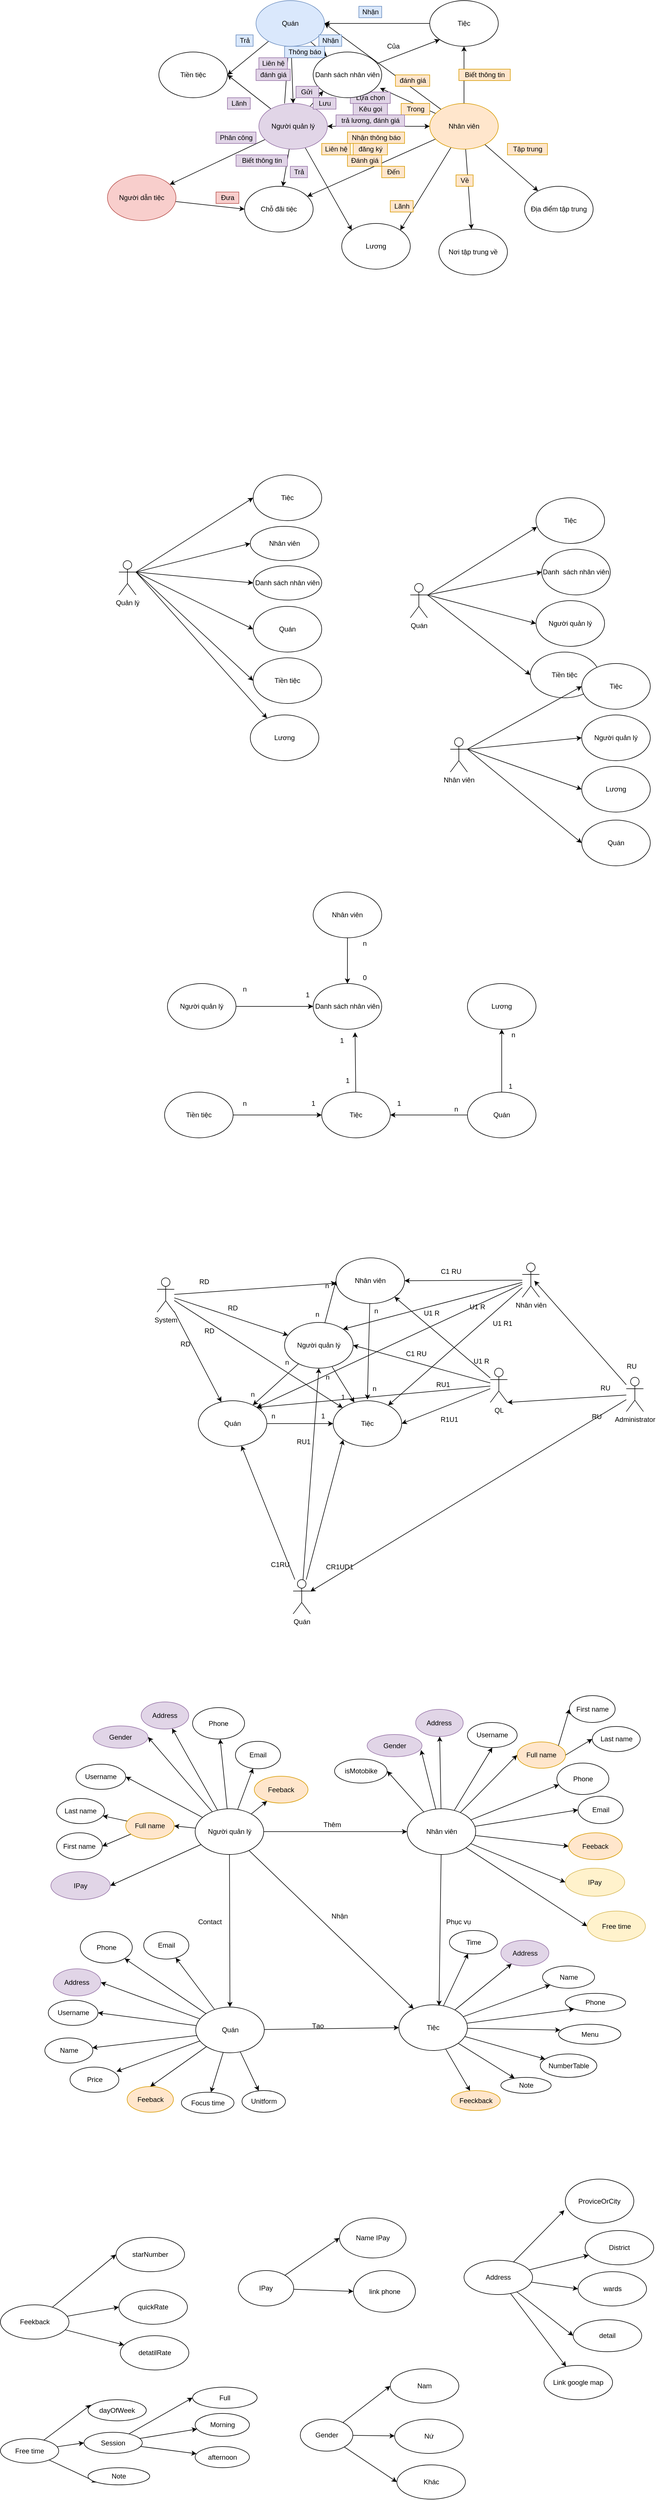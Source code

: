 <mxfile version="14.8.1" type="device"><diagram id="5t3jVz0Kfl4-egPkPv_R" name="Page-1"><mxGraphModel dx="2104" dy="803" grid="0" gridSize="10" guides="1" tooltips="1" connect="1" arrows="1" fold="1" page="1" pageScale="1" pageWidth="827" pageHeight="1169" math="0" shadow="0"><root><mxCell id="0"/><mxCell id="1" parent="0"/><mxCell id="qsInUEI0_uvujTUtTSGx-16" style="rounded=0;orthogonalLoop=1;jettySize=auto;html=1;entryX=0.5;entryY=0;entryDx=0;entryDy=0;" parent="1" source="qsInUEI0_uvujTUtTSGx-1" target="qsInUEI0_uvujTUtTSGx-4" edge="1"><mxGeometry relative="1" as="geometry"/></mxCell><mxCell id="qsInUEI0_uvujTUtTSGx-48" style="edgeStyle=none;rounded=0;orthogonalLoop=1;jettySize=auto;html=1;entryX=1;entryY=0.5;entryDx=0;entryDy=0;" parent="1" source="qsInUEI0_uvujTUtTSGx-1" target="qsInUEI0_uvujTUtTSGx-11" edge="1"><mxGeometry relative="1" as="geometry"/></mxCell><mxCell id="qsInUEI0_uvujTUtTSGx-68" style="edgeStyle=none;rounded=0;orthogonalLoop=1;jettySize=auto;html=1;" parent="1" source="qsInUEI0_uvujTUtTSGx-1" target="qsInUEI0_uvujTUtTSGx-27" edge="1"><mxGeometry relative="1" as="geometry"/></mxCell><mxCell id="qsInUEI0_uvujTUtTSGx-1" value="Quán" style="ellipse;whiteSpace=wrap;html=1;fillColor=#dae8fc;strokeColor=#6c8ebf;" parent="1" vertex="1"><mxGeometry x="50" y="180" width="120" height="80" as="geometry"/></mxCell><mxCell id="qsInUEI0_uvujTUtTSGx-14" style="edgeStyle=orthogonalEdgeStyle;rounded=0;orthogonalLoop=1;jettySize=auto;html=1;entryX=1;entryY=0.5;entryDx=0;entryDy=0;" parent="1" source="qsInUEI0_uvujTUtTSGx-3" target="qsInUEI0_uvujTUtTSGx-1" edge="1"><mxGeometry relative="1" as="geometry"/></mxCell><mxCell id="qsInUEI0_uvujTUtTSGx-3" value="Tiệc" style="ellipse;whiteSpace=wrap;html=1;" parent="1" vertex="1"><mxGeometry x="354" y="180" width="120" height="80" as="geometry"/></mxCell><mxCell id="qsInUEI0_uvujTUtTSGx-18" style="edgeStyle=orthogonalEdgeStyle;rounded=0;orthogonalLoop=1;jettySize=auto;html=1;entryX=0;entryY=0.5;entryDx=0;entryDy=0;" parent="1" source="qsInUEI0_uvujTUtTSGx-4" target="qsInUEI0_uvujTUtTSGx-5" edge="1"><mxGeometry relative="1" as="geometry"/></mxCell><mxCell id="qsInUEI0_uvujTUtTSGx-28" style="rounded=0;orthogonalLoop=1;jettySize=auto;html=1;entryX=0;entryY=1;entryDx=0;entryDy=0;" parent="1" source="qsInUEI0_uvujTUtTSGx-4" target="qsInUEI0_uvujTUtTSGx-27" edge="1"><mxGeometry relative="1" as="geometry"/></mxCell><mxCell id="qsInUEI0_uvujTUtTSGx-40" style="edgeStyle=none;rounded=0;orthogonalLoop=1;jettySize=auto;html=1;entryX=0;entryY=0;entryDx=0;entryDy=0;" parent="1" source="qsInUEI0_uvujTUtTSGx-4" target="qsInUEI0_uvujTUtTSGx-10" edge="1"><mxGeometry relative="1" as="geometry"/></mxCell><mxCell id="qsInUEI0_uvujTUtTSGx-46" style="edgeStyle=none;rounded=0;orthogonalLoop=1;jettySize=auto;html=1;entryX=1;entryY=0.5;entryDx=0;entryDy=0;" parent="1" source="qsInUEI0_uvujTUtTSGx-4" target="qsInUEI0_uvujTUtTSGx-11" edge="1"><mxGeometry relative="1" as="geometry"/></mxCell><mxCell id="qsInUEI0_uvujTUtTSGx-50" style="edgeStyle=none;rounded=0;orthogonalLoop=1;jettySize=auto;html=1;" parent="1" target="qsInUEI0_uvujTUtTSGx-1" edge="1"><mxGeometry relative="1" as="geometry"><mxPoint x="100" y="360" as="sourcePoint"/></mxGeometry></mxCell><mxCell id="qsInUEI0_uvujTUtTSGx-57" style="edgeStyle=none;rounded=0;orthogonalLoop=1;jettySize=auto;html=1;" parent="1" source="qsInUEI0_uvujTUtTSGx-4" target="qsInUEI0_uvujTUtTSGx-8" edge="1"><mxGeometry relative="1" as="geometry"/></mxCell><mxCell id="qsInUEI0_uvujTUtTSGx-59" style="edgeStyle=none;rounded=0;orthogonalLoop=1;jettySize=auto;html=1;" parent="1" source="qsInUEI0_uvujTUtTSGx-4" target="qsInUEI0_uvujTUtTSGx-7" edge="1"><mxGeometry relative="1" as="geometry"/></mxCell><mxCell id="qsInUEI0_uvujTUtTSGx-4" value="Người quản lý" style="ellipse;whiteSpace=wrap;html=1;fillColor=#e1d5e7;strokeColor=#9673a6;" parent="1" vertex="1"><mxGeometry x="55" y="360" width="120" height="80" as="geometry"/></mxCell><mxCell id="qsInUEI0_uvujTUtTSGx-20" style="edgeStyle=orthogonalEdgeStyle;rounded=0;orthogonalLoop=1;jettySize=auto;html=1;" parent="1" source="qsInUEI0_uvujTUtTSGx-5" target="qsInUEI0_uvujTUtTSGx-3" edge="1"><mxGeometry relative="1" as="geometry"/></mxCell><mxCell id="qsInUEI0_uvujTUtTSGx-22" style="edgeStyle=orthogonalEdgeStyle;rounded=0;orthogonalLoop=1;jettySize=auto;html=1;" parent="1" source="qsInUEI0_uvujTUtTSGx-5" target="qsInUEI0_uvujTUtTSGx-4" edge="1"><mxGeometry relative="1" as="geometry"/></mxCell><mxCell id="qsInUEI0_uvujTUtTSGx-24" style="edgeStyle=orthogonalEdgeStyle;rounded=0;orthogonalLoop=1;jettySize=auto;html=1;" parent="1" source="qsInUEI0_uvujTUtTSGx-5" target="qsInUEI0_uvujTUtTSGx-4" edge="1"><mxGeometry relative="1" as="geometry"/></mxCell><mxCell id="qsInUEI0_uvujTUtTSGx-32" style="edgeStyle=none;rounded=0;orthogonalLoop=1;jettySize=auto;html=1;" parent="1" source="qsInUEI0_uvujTUtTSGx-5" target="qsInUEI0_uvujTUtTSGx-6" edge="1"><mxGeometry relative="1" as="geometry"/></mxCell><mxCell id="qsInUEI0_uvujTUtTSGx-34" style="edgeStyle=none;rounded=0;orthogonalLoop=1;jettySize=auto;html=1;" parent="1" source="qsInUEI0_uvujTUtTSGx-5" target="qsInUEI0_uvujTUtTSGx-8" edge="1"><mxGeometry relative="1" as="geometry"/></mxCell><mxCell id="qsInUEI0_uvujTUtTSGx-38" style="edgeStyle=none;rounded=0;orthogonalLoop=1;jettySize=auto;html=1;entryX=0.975;entryY=0.788;entryDx=0;entryDy=0;entryPerimeter=0;" parent="1" source="qsInUEI0_uvujTUtTSGx-5" target="qsInUEI0_uvujTUtTSGx-27" edge="1"><mxGeometry relative="1" as="geometry"/></mxCell><mxCell id="qsInUEI0_uvujTUtTSGx-42" style="edgeStyle=none;rounded=0;orthogonalLoop=1;jettySize=auto;html=1;entryX=1;entryY=0;entryDx=0;entryDy=0;" parent="1" source="qsInUEI0_uvujTUtTSGx-5" target="qsInUEI0_uvujTUtTSGx-10" edge="1"><mxGeometry relative="1" as="geometry"/></mxCell><mxCell id="qsInUEI0_uvujTUtTSGx-44" style="edgeStyle=none;rounded=0;orthogonalLoop=1;jettySize=auto;html=1;" parent="1" source="qsInUEI0_uvujTUtTSGx-5" target="qsInUEI0_uvujTUtTSGx-9" edge="1"><mxGeometry relative="1" as="geometry"/></mxCell><mxCell id="qsInUEI0_uvujTUtTSGx-55" style="edgeStyle=none;rounded=0;orthogonalLoop=1;jettySize=auto;html=1;entryX=1;entryY=0.5;entryDx=0;entryDy=0;" parent="1" source="qsInUEI0_uvujTUtTSGx-5" target="qsInUEI0_uvujTUtTSGx-1" edge="1"><mxGeometry relative="1" as="geometry"/></mxCell><mxCell id="qsInUEI0_uvujTUtTSGx-5" value="Nhân viên" style="ellipse;whiteSpace=wrap;html=1;fillColor=#ffe6cc;strokeColor=#d79b00;" parent="1" vertex="1"><mxGeometry x="354" y="360" width="120" height="80" as="geometry"/></mxCell><mxCell id="qsInUEI0_uvujTUtTSGx-6" value="Địa điểm tập trung" style="ellipse;whiteSpace=wrap;html=1;" parent="1" vertex="1"><mxGeometry x="520" y="505" width="120" height="80" as="geometry"/></mxCell><mxCell id="qsInUEI0_uvujTUtTSGx-36" style="edgeStyle=none;rounded=0;orthogonalLoop=1;jettySize=auto;html=1;entryX=0;entryY=0.5;entryDx=0;entryDy=0;" parent="1" source="qsInUEI0_uvujTUtTSGx-7" target="qsInUEI0_uvujTUtTSGx-8" edge="1"><mxGeometry relative="1" as="geometry"/></mxCell><mxCell id="qsInUEI0_uvujTUtTSGx-7" value="Người dẫn tiệc" style="ellipse;whiteSpace=wrap;html=1;fillColor=#f8cecc;strokeColor=#b85450;" parent="1" vertex="1"><mxGeometry x="-210" y="485" width="120" height="80" as="geometry"/></mxCell><mxCell id="qsInUEI0_uvujTUtTSGx-8" value="Chỗ đãi tiệc" style="ellipse;whiteSpace=wrap;html=1;" parent="1" vertex="1"><mxGeometry x="30" y="505" width="120" height="80" as="geometry"/></mxCell><mxCell id="qsInUEI0_uvujTUtTSGx-9" value="Nơi tập trung về" style="ellipse;whiteSpace=wrap;html=1;" parent="1" vertex="1"><mxGeometry x="370" y="580" width="120" height="80" as="geometry"/></mxCell><mxCell id="qsInUEI0_uvujTUtTSGx-10" value="Lương" style="ellipse;whiteSpace=wrap;html=1;" parent="1" vertex="1"><mxGeometry x="200" y="570" width="120" height="80" as="geometry"/></mxCell><mxCell id="qsInUEI0_uvujTUtTSGx-11" value="Tiền tiệc" style="ellipse;whiteSpace=wrap;html=1;" parent="1" vertex="1"><mxGeometry x="-120" y="270" width="120" height="80" as="geometry"/></mxCell><mxCell id="qsInUEI0_uvujTUtTSGx-15" value="Nhận" style="text;html=1;align=center;verticalAlign=middle;resizable=0;points=[];autosize=1;strokeColor=#6c8ebf;fillColor=#dae8fc;" parent="1" vertex="1"><mxGeometry x="230" y="190" width="40" height="20" as="geometry"/></mxCell><mxCell id="qsInUEI0_uvujTUtTSGx-17" value="Thông báo" style="text;html=1;align=center;verticalAlign=middle;resizable=0;points=[];autosize=1;strokeColor=#6c8ebf;fillColor=#dae8fc;" parent="1" vertex="1"><mxGeometry x="100" y="260" width="70" height="20" as="geometry"/></mxCell><mxCell id="qsInUEI0_uvujTUtTSGx-19" value="Kêu gọi" style="text;html=1;align=center;verticalAlign=middle;resizable=0;points=[];autosize=1;strokeColor=#9673a6;fillColor=#e1d5e7;" parent="1" vertex="1"><mxGeometry x="220" y="360" width="60" height="20" as="geometry"/></mxCell><mxCell id="qsInUEI0_uvujTUtTSGx-21" value="Biết thông tin" style="text;html=1;align=center;verticalAlign=middle;resizable=0;points=[];autosize=1;strokeColor=#d79b00;fillColor=#ffe6cc;" parent="1" vertex="1"><mxGeometry x="405" y="300" width="90" height="20" as="geometry"/></mxCell><mxCell id="qsInUEI0_uvujTUtTSGx-23" value="Nhận thông báo" style="text;html=1;align=center;verticalAlign=middle;resizable=0;points=[];autosize=1;strokeColor=none;" parent="1" vertex="1"><mxGeometry x="210" y="410" width="100" height="20" as="geometry"/></mxCell><mxCell id="qsInUEI0_uvujTUtTSGx-25" value="đăng ký" style="text;html=1;align=center;verticalAlign=middle;resizable=0;points=[];autosize=1;strokeColor=none;" parent="1" vertex="1"><mxGeometry x="220" y="430" width="60" height="20" as="geometry"/></mxCell><mxCell id="qsInUEI0_uvujTUtTSGx-26" value="Lựa chọn" style="text;html=1;align=center;verticalAlign=middle;resizable=0;points=[];autosize=1;strokeColor=#9673a6;fillColor=#e1d5e7;" parent="1" vertex="1"><mxGeometry x="215" y="340" width="70" height="20" as="geometry"/></mxCell><mxCell id="qsInUEI0_uvujTUtTSGx-71" style="edgeStyle=none;rounded=0;orthogonalLoop=1;jettySize=auto;html=1;entryX=0;entryY=1;entryDx=0;entryDy=0;" parent="1" source="qsInUEI0_uvujTUtTSGx-27" target="qsInUEI0_uvujTUtTSGx-3" edge="1"><mxGeometry relative="1" as="geometry"/></mxCell><mxCell id="qsInUEI0_uvujTUtTSGx-27" value="Danh sách nhân viên" style="ellipse;whiteSpace=wrap;html=1;" parent="1" vertex="1"><mxGeometry x="150" y="270" width="120" height="80" as="geometry"/></mxCell><mxCell id="qsInUEI0_uvujTUtTSGx-29" value="Lưu" style="text;html=1;align=center;verticalAlign=middle;resizable=0;points=[];autosize=1;strokeColor=#9673a6;fillColor=#e1d5e7;" parent="1" vertex="1"><mxGeometry x="150" y="350" width="40" height="20" as="geometry"/></mxCell><mxCell id="qsInUEI0_uvujTUtTSGx-31" value="Gửi&amp;nbsp;" style="text;html=1;align=center;verticalAlign=middle;resizable=0;points=[];autosize=1;strokeColor=#9673a6;fillColor=#e1d5e7;" parent="1" vertex="1"><mxGeometry x="120" y="330" width="40" height="20" as="geometry"/></mxCell><mxCell id="qsInUEI0_uvujTUtTSGx-33" value="Tập trung" style="text;html=1;align=center;verticalAlign=middle;resizable=0;points=[];autosize=1;strokeColor=#d79b00;fillColor=#ffe6cc;" parent="1" vertex="1"><mxGeometry x="490" y="430" width="70" height="20" as="geometry"/></mxCell><mxCell id="qsInUEI0_uvujTUtTSGx-35" value="Đến" style="text;html=1;align=center;verticalAlign=middle;resizable=0;points=[];autosize=1;strokeColor=#d79b00;fillColor=#ffe6cc;" parent="1" vertex="1"><mxGeometry x="270" y="470" width="40" height="20" as="geometry"/></mxCell><mxCell id="qsInUEI0_uvujTUtTSGx-37" value="Đưa" style="text;html=1;align=center;verticalAlign=middle;resizable=0;points=[];autosize=1;strokeColor=#b85450;fillColor=#f8cecc;" parent="1" vertex="1"><mxGeometry x="-20" y="515" width="40" height="20" as="geometry"/></mxCell><mxCell id="qsInUEI0_uvujTUtTSGx-39" value="Trong" style="text;html=1;align=center;verticalAlign=middle;resizable=0;points=[];autosize=1;strokeColor=#d79b00;fillColor=#ffe6cc;" parent="1" vertex="1"><mxGeometry x="304" y="360" width="50" height="20" as="geometry"/></mxCell><mxCell id="qsInUEI0_uvujTUtTSGx-41" value="Trả" style="text;html=1;align=center;verticalAlign=middle;resizable=0;points=[];autosize=1;strokeColor=#9673a6;fillColor=#e1d5e7;" parent="1" vertex="1"><mxGeometry x="110" y="470" width="30" height="20" as="geometry"/></mxCell><mxCell id="qsInUEI0_uvujTUtTSGx-43" value="Lãnh" style="text;html=1;align=center;verticalAlign=middle;resizable=0;points=[];autosize=1;strokeColor=#d79b00;fillColor=#ffe6cc;" parent="1" vertex="1"><mxGeometry x="285" y="530" width="40" height="20" as="geometry"/></mxCell><mxCell id="qsInUEI0_uvujTUtTSGx-45" value="Về" style="text;html=1;align=center;verticalAlign=middle;resizable=0;points=[];autosize=1;strokeColor=#d79b00;fillColor=#ffe6cc;" parent="1" vertex="1"><mxGeometry x="400" y="485" width="30" height="20" as="geometry"/></mxCell><mxCell id="qsInUEI0_uvujTUtTSGx-47" value="Lãnh" style="text;html=1;align=center;verticalAlign=middle;resizable=0;points=[];autosize=1;strokeColor=#9673a6;fillColor=#e1d5e7;" parent="1" vertex="1"><mxGeometry y="350" width="40" height="20" as="geometry"/></mxCell><mxCell id="qsInUEI0_uvujTUtTSGx-49" value="Trả" style="text;html=1;align=center;verticalAlign=middle;resizable=0;points=[];autosize=1;strokeColor=#6c8ebf;fillColor=#dae8fc;" parent="1" vertex="1"><mxGeometry x="15" y="240" width="30" height="20" as="geometry"/></mxCell><mxCell id="qsInUEI0_uvujTUtTSGx-51" value="Liên hệ" style="text;html=1;align=center;verticalAlign=middle;resizable=0;points=[];autosize=1;strokeColor=#9673a6;fillColor=#e1d5e7;" parent="1" vertex="1"><mxGeometry x="55" y="280" width="50" height="20" as="geometry"/></mxCell><mxCell id="qsInUEI0_uvujTUtTSGx-52" value="đánh giá" style="text;html=1;align=center;verticalAlign=middle;resizable=0;points=[];autosize=1;strokeColor=#9673a6;fillColor=#e1d5e7;" parent="1" vertex="1"><mxGeometry x="50" y="300" width="60" height="20" as="geometry"/></mxCell><mxCell id="qsInUEI0_uvujTUtTSGx-53" value="trả lương, đánh giá" style="text;html=1;align=center;verticalAlign=middle;resizable=0;points=[];autosize=1;strokeColor=#9673a6;fillColor=#e1d5e7;" parent="1" vertex="1"><mxGeometry x="190" y="380" width="120" height="20" as="geometry"/></mxCell><mxCell id="qsInUEI0_uvujTUtTSGx-54" value="Đánh giá" style="text;html=1;align=center;verticalAlign=middle;resizable=0;points=[];autosize=1;strokeColor=#d79b00;fillColor=#ffe6cc;" parent="1" vertex="1"><mxGeometry x="210" y="450" width="60" height="20" as="geometry"/></mxCell><mxCell id="qsInUEI0_uvujTUtTSGx-56" value="đánh giá" style="text;html=1;align=center;verticalAlign=middle;resizable=0;points=[];autosize=1;strokeColor=#d79b00;fillColor=#ffe6cc;" parent="1" vertex="1"><mxGeometry x="294" y="310" width="60" height="20" as="geometry"/></mxCell><mxCell id="qsInUEI0_uvujTUtTSGx-58" value="Biết thông tin" style="text;html=1;align=center;verticalAlign=middle;resizable=0;points=[];autosize=1;strokeColor=#9673a6;fillColor=#e1d5e7;" parent="1" vertex="1"><mxGeometry x="15" y="450" width="90" height="20" as="geometry"/></mxCell><mxCell id="qsInUEI0_uvujTUtTSGx-60" value="Phân công" style="text;html=1;align=center;verticalAlign=middle;resizable=0;points=[];autosize=1;strokeColor=#9673a6;fillColor=#e1d5e7;" parent="1" vertex="1"><mxGeometry x="-20" y="410" width="70" height="20" as="geometry"/></mxCell><mxCell id="qsInUEI0_uvujTUtTSGx-62" value="Liên hệ" style="text;html=1;align=center;verticalAlign=middle;resizable=0;points=[];autosize=1;strokeColor=none;" parent="1" vertex="1"><mxGeometry x="165" y="430" width="50" height="20" as="geometry"/></mxCell><mxCell id="qsInUEI0_uvujTUtTSGx-65" value="Nhận thông báo" style="text;html=1;align=center;verticalAlign=middle;resizable=0;points=[];autosize=1;strokeColor=#d79b00;fillColor=#ffe6cc;" parent="1" vertex="1"><mxGeometry x="210" y="410" width="100" height="20" as="geometry"/></mxCell><mxCell id="qsInUEI0_uvujTUtTSGx-66" value="Liên hệ" style="text;html=1;align=center;verticalAlign=middle;resizable=0;points=[];autosize=1;strokeColor=#d79b00;fillColor=#ffe6cc;" parent="1" vertex="1"><mxGeometry x="165" y="430" width="50" height="20" as="geometry"/></mxCell><mxCell id="qsInUEI0_uvujTUtTSGx-67" value="đăng ký" style="text;html=1;align=center;verticalAlign=middle;resizable=0;points=[];autosize=1;strokeColor=#d79b00;fillColor=#ffe6cc;" parent="1" vertex="1"><mxGeometry x="220" y="430" width="60" height="20" as="geometry"/></mxCell><mxCell id="qsInUEI0_uvujTUtTSGx-69" value="Nhận" style="text;html=1;align=center;verticalAlign=middle;resizable=0;points=[];autosize=1;strokeColor=#6c8ebf;fillColor=#dae8fc;" parent="1" vertex="1"><mxGeometry x="160" y="240" width="40" height="20" as="geometry"/></mxCell><mxCell id="qsInUEI0_uvujTUtTSGx-72" value="Của" style="text;html=1;align=center;verticalAlign=middle;resizable=0;points=[];autosize=1;strokeColor=none;" parent="1" vertex="1"><mxGeometry x="270" y="250" width="40" height="20" as="geometry"/></mxCell><mxCell id="qsInUEI0_uvujTUtTSGx-106" value="" style="group" parent="1" vertex="1" connectable="0"><mxGeometry x="320" y="1050" width="350" height="350" as="geometry"/></mxCell><mxCell id="qsInUEI0_uvujTUtTSGx-73" value="Quán" style="shape=umlActor;verticalLabelPosition=bottom;verticalAlign=top;html=1;outlineConnect=0;" parent="qsInUEI0_uvujTUtTSGx-106" vertex="1"><mxGeometry y="150" width="30" height="60" as="geometry"/></mxCell><mxCell id="qsInUEI0_uvujTUtTSGx-74" value="Tiệc" style="ellipse;whiteSpace=wrap;html=1;" parent="qsInUEI0_uvujTUtTSGx-106" vertex="1"><mxGeometry x="220" width="120" height="80" as="geometry"/></mxCell><mxCell id="qsInUEI0_uvujTUtTSGx-75" value="Danh&amp;nbsp; sách nhân viên" style="ellipse;whiteSpace=wrap;html=1;" parent="qsInUEI0_uvujTUtTSGx-106" vertex="1"><mxGeometry x="230" y="90" width="120" height="80" as="geometry"/></mxCell><mxCell id="qsInUEI0_uvujTUtTSGx-76" value="Người quản lý" style="ellipse;whiteSpace=wrap;html=1;" parent="qsInUEI0_uvujTUtTSGx-106" vertex="1"><mxGeometry x="220" y="180" width="120" height="80" as="geometry"/></mxCell><mxCell id="qsInUEI0_uvujTUtTSGx-77" value="Tiền tiệc" style="ellipse;whiteSpace=wrap;html=1;" parent="qsInUEI0_uvujTUtTSGx-106" vertex="1"><mxGeometry x="210" y="270" width="120" height="80" as="geometry"/></mxCell><mxCell id="qsInUEI0_uvujTUtTSGx-78" value="" style="endArrow=classic;html=1;entryX=0.015;entryY=0.638;entryDx=0;entryDy=0;entryPerimeter=0;" parent="qsInUEI0_uvujTUtTSGx-106" source="qsInUEI0_uvujTUtTSGx-73" target="qsInUEI0_uvujTUtTSGx-74" edge="1"><mxGeometry width="50" height="50" relative="1" as="geometry"><mxPoint x="100" y="270" as="sourcePoint"/><mxPoint x="150" y="220" as="targetPoint"/></mxGeometry></mxCell><mxCell id="qsInUEI0_uvujTUtTSGx-81" value="" style="endArrow=classic;html=1;exitX=1;exitY=0.333;exitDx=0;exitDy=0;exitPerimeter=0;entryX=0;entryY=0.5;entryDx=0;entryDy=0;" parent="qsInUEI0_uvujTUtTSGx-106" source="qsInUEI0_uvujTUtTSGx-73" target="qsInUEI0_uvujTUtTSGx-75" edge="1"><mxGeometry width="50" height="50" relative="1" as="geometry"><mxPoint x="100" y="290" as="sourcePoint"/><mxPoint x="150" y="240" as="targetPoint"/></mxGeometry></mxCell><mxCell id="qsInUEI0_uvujTUtTSGx-82" value="" style="endArrow=classic;html=1;entryX=0;entryY=0.5;entryDx=0;entryDy=0;" parent="qsInUEI0_uvujTUtTSGx-106" target="qsInUEI0_uvujTUtTSGx-76" edge="1"><mxGeometry width="50" height="50" relative="1" as="geometry"><mxPoint x="30" y="170" as="sourcePoint"/><mxPoint x="90" y="280" as="targetPoint"/></mxGeometry></mxCell><mxCell id="qsInUEI0_uvujTUtTSGx-83" value="" style="endArrow=classic;html=1;entryX=0;entryY=0.5;entryDx=0;entryDy=0;" parent="qsInUEI0_uvujTUtTSGx-106" target="qsInUEI0_uvujTUtTSGx-77" edge="1"><mxGeometry width="50" height="50" relative="1" as="geometry"><mxPoint x="30" y="170" as="sourcePoint"/><mxPoint x="130" y="330" as="targetPoint"/></mxGeometry></mxCell><mxCell id="qsInUEI0_uvujTUtTSGx-107" value="" style="group" parent="1" vertex="1" connectable="0"><mxGeometry x="-190" y="1010" width="355" height="400" as="geometry"/></mxCell><mxCell id="qsInUEI0_uvujTUtTSGx-84" value="Quản lý" style="shape=umlActor;verticalLabelPosition=bottom;verticalAlign=top;html=1;outlineConnect=0;" parent="qsInUEI0_uvujTUtTSGx-107" vertex="1"><mxGeometry y="150" width="30" height="60" as="geometry"/></mxCell><mxCell id="qsInUEI0_uvujTUtTSGx-85" value="Tiệc" style="ellipse;whiteSpace=wrap;html=1;" parent="qsInUEI0_uvujTUtTSGx-107" vertex="1"><mxGeometry x="235" width="120" height="80" as="geometry"/></mxCell><mxCell id="qsInUEI0_uvujTUtTSGx-86" value="Nhân viên" style="ellipse;whiteSpace=wrap;html=1;" parent="qsInUEI0_uvujTUtTSGx-107" vertex="1"><mxGeometry x="230" y="90" width="120" height="60" as="geometry"/></mxCell><mxCell id="qsInUEI0_uvujTUtTSGx-87" value="Danh sách nhân viên" style="ellipse;whiteSpace=wrap;html=1;" parent="qsInUEI0_uvujTUtTSGx-107" vertex="1"><mxGeometry x="235" y="159" width="120" height="60" as="geometry"/></mxCell><mxCell id="qsInUEI0_uvujTUtTSGx-88" value="Quán" style="ellipse;whiteSpace=wrap;html=1;" parent="qsInUEI0_uvujTUtTSGx-107" vertex="1"><mxGeometry x="235" y="230" width="120" height="80" as="geometry"/></mxCell><mxCell id="qsInUEI0_uvujTUtTSGx-89" value="Tiền tiệc" style="ellipse;whiteSpace=wrap;html=1;" parent="qsInUEI0_uvujTUtTSGx-107" vertex="1"><mxGeometry x="235" y="320" width="120" height="80" as="geometry"/></mxCell><mxCell id="qsInUEI0_uvujTUtTSGx-91" value="" style="endArrow=classic;html=1;entryX=0;entryY=0.5;entryDx=0;entryDy=0;exitX=1;exitY=0.333;exitDx=0;exitDy=0;exitPerimeter=0;" parent="qsInUEI0_uvujTUtTSGx-107" source="qsInUEI0_uvujTUtTSGx-84" target="qsInUEI0_uvujTUtTSGx-85" edge="1"><mxGeometry width="50" height="50" relative="1" as="geometry"><mxPoint x="70" y="210" as="sourcePoint"/><mxPoint x="120" y="160" as="targetPoint"/></mxGeometry></mxCell><mxCell id="qsInUEI0_uvujTUtTSGx-92" value="" style="endArrow=classic;html=1;exitX=1;exitY=0.333;exitDx=0;exitDy=0;exitPerimeter=0;entryX=0;entryY=0.5;entryDx=0;entryDy=0;" parent="qsInUEI0_uvujTUtTSGx-107" source="qsInUEI0_uvujTUtTSGx-84" target="qsInUEI0_uvujTUtTSGx-86" edge="1"><mxGeometry width="50" height="50" relative="1" as="geometry"><mxPoint x="30" y="310" as="sourcePoint"/><mxPoint x="240" y="140" as="targetPoint"/></mxGeometry></mxCell><mxCell id="qsInUEI0_uvujTUtTSGx-93" value="" style="endArrow=classic;html=1;entryX=0;entryY=0.5;entryDx=0;entryDy=0;exitX=1;exitY=0.333;exitDx=0;exitDy=0;exitPerimeter=0;" parent="qsInUEI0_uvujTUtTSGx-107" source="qsInUEI0_uvujTUtTSGx-84" target="qsInUEI0_uvujTUtTSGx-87" edge="1"><mxGeometry width="50" height="50" relative="1" as="geometry"><mxPoint x="100" y="320" as="sourcePoint"/><mxPoint x="150" y="270" as="targetPoint"/></mxGeometry></mxCell><mxCell id="qsInUEI0_uvujTUtTSGx-94" value="" style="endArrow=classic;html=1;entryX=0;entryY=0.5;entryDx=0;entryDy=0;" parent="qsInUEI0_uvujTUtTSGx-107" target="qsInUEI0_uvujTUtTSGx-88" edge="1"><mxGeometry width="50" height="50" relative="1" as="geometry"><mxPoint x="30" y="170" as="sourcePoint"/><mxPoint x="160" y="280" as="targetPoint"/></mxGeometry></mxCell><mxCell id="qsInUEI0_uvujTUtTSGx-95" value="" style="endArrow=classic;html=1;entryX=0;entryY=0.5;entryDx=0;entryDy=0;" parent="qsInUEI0_uvujTUtTSGx-107" target="qsInUEI0_uvujTUtTSGx-89" edge="1"><mxGeometry width="50" height="50" relative="1" as="geometry"><mxPoint x="30" y="170" as="sourcePoint"/><mxPoint x="140" y="300" as="targetPoint"/></mxGeometry></mxCell><mxCell id="qsInUEI0_uvujTUtTSGx-110" value="" style="endArrow=classic;html=1;" parent="qsInUEI0_uvujTUtTSGx-107" target="qsInUEI0_uvujTUtTSGx-109" edge="1"><mxGeometry width="50" height="50" relative="1" as="geometry"><mxPoint x="30" y="170" as="sourcePoint"/><mxPoint x="60" y="390" as="targetPoint"/></mxGeometry></mxCell><mxCell id="qsInUEI0_uvujTUtTSGx-108" value="" style="group" parent="1" vertex="1" connectable="0"><mxGeometry x="390" y="1340" width="350" height="354" as="geometry"/></mxCell><mxCell id="qsInUEI0_uvujTUtTSGx-96" value="Nhân viên" style="shape=umlActor;verticalLabelPosition=bottom;verticalAlign=top;html=1;outlineConnect=0;" parent="qsInUEI0_uvujTUtTSGx-108" vertex="1"><mxGeometry y="130" width="30" height="60" as="geometry"/></mxCell><mxCell id="qsInUEI0_uvujTUtTSGx-98" value="" style="endArrow=classic;html=1;entryX=0;entryY=0.5;entryDx=0;entryDy=0;exitX=1;exitY=0.333;exitDx=0;exitDy=0;exitPerimeter=0;" parent="qsInUEI0_uvujTUtTSGx-108" source="qsInUEI0_uvujTUtTSGx-96" target="qsInUEI0_uvujTUtTSGx-100" edge="1"><mxGeometry width="50" height="50" relative="1" as="geometry"><mxPoint x="-10" y="150" as="sourcePoint"/><mxPoint x="40" y="100" as="targetPoint"/></mxGeometry></mxCell><mxCell id="qsInUEI0_uvujTUtTSGx-99" value="Người quản lý" style="ellipse;whiteSpace=wrap;html=1;" parent="qsInUEI0_uvujTUtTSGx-108" vertex="1"><mxGeometry x="230" y="90" width="120" height="80" as="geometry"/></mxCell><mxCell id="qsInUEI0_uvujTUtTSGx-100" value="Tiệc" style="ellipse;whiteSpace=wrap;html=1;" parent="qsInUEI0_uvujTUtTSGx-108" vertex="1"><mxGeometry x="230" width="120" height="80" as="geometry"/></mxCell><mxCell id="qsInUEI0_uvujTUtTSGx-101" value="Lương" style="ellipse;whiteSpace=wrap;html=1;" parent="qsInUEI0_uvujTUtTSGx-108" vertex="1"><mxGeometry x="230" y="180" width="120" height="80" as="geometry"/></mxCell><mxCell id="qsInUEI0_uvujTUtTSGx-102" value="Quán" style="ellipse;whiteSpace=wrap;html=1;" parent="qsInUEI0_uvujTUtTSGx-108" vertex="1"><mxGeometry x="230" y="274" width="120" height="80" as="geometry"/></mxCell><mxCell id="qsInUEI0_uvujTUtTSGx-103" value="" style="endArrow=classic;html=1;entryX=0;entryY=0.5;entryDx=0;entryDy=0;exitX=1;exitY=0.333;exitDx=0;exitDy=0;exitPerimeter=0;" parent="qsInUEI0_uvujTUtTSGx-108" source="qsInUEI0_uvujTUtTSGx-96" target="qsInUEI0_uvujTUtTSGx-99" edge="1"><mxGeometry width="50" height="50" relative="1" as="geometry"><mxPoint x="10" y="390" as="sourcePoint"/><mxPoint x="60" y="340" as="targetPoint"/></mxGeometry></mxCell><mxCell id="qsInUEI0_uvujTUtTSGx-104" value="" style="endArrow=classic;html=1;entryX=0;entryY=0.5;entryDx=0;entryDy=0;exitX=1;exitY=0.333;exitDx=0;exitDy=0;exitPerimeter=0;" parent="qsInUEI0_uvujTUtTSGx-108" source="qsInUEI0_uvujTUtTSGx-96" target="qsInUEI0_uvujTUtTSGx-101" edge="1"><mxGeometry width="50" height="50" relative="1" as="geometry"><mxPoint x="30" y="210" as="sourcePoint"/><mxPoint x="120" y="300" as="targetPoint"/></mxGeometry></mxCell><mxCell id="qsInUEI0_uvujTUtTSGx-105" value="" style="endArrow=classic;html=1;entryX=0;entryY=0.5;entryDx=0;entryDy=0;" parent="qsInUEI0_uvujTUtTSGx-108" target="qsInUEI0_uvujTUtTSGx-102" edge="1"><mxGeometry width="50" height="50" relative="1" as="geometry"><mxPoint x="30" y="150" as="sourcePoint"/><mxPoint x="110" y="350" as="targetPoint"/></mxGeometry></mxCell><mxCell id="qsInUEI0_uvujTUtTSGx-109" value="Lương" style="ellipse;whiteSpace=wrap;html=1;" parent="1" vertex="1"><mxGeometry x="40" y="1430" width="120" height="80" as="geometry"/></mxCell><mxCell id="qsInUEI0_uvujTUtTSGx-121" style="edgeStyle=none;rounded=0;orthogonalLoop=1;jettySize=auto;html=1;entryX=0.611;entryY=1.066;entryDx=0;entryDy=0;entryPerimeter=0;" parent="1" source="qsInUEI0_uvujTUtTSGx-111" target="qsInUEI0_uvujTUtTSGx-113" edge="1"><mxGeometry relative="1" as="geometry"/></mxCell><mxCell id="qsInUEI0_uvujTUtTSGx-111" value="Tiệc" style="ellipse;whiteSpace=wrap;html=1;" parent="1" vertex="1"><mxGeometry x="165" y="2090" width="120" height="80" as="geometry"/></mxCell><mxCell id="qsInUEI0_uvujTUtTSGx-120" style="edgeStyle=none;rounded=0;orthogonalLoop=1;jettySize=auto;html=1;entryX=0.5;entryY=0;entryDx=0;entryDy=0;" parent="1" source="qsInUEI0_uvujTUtTSGx-112" target="qsInUEI0_uvujTUtTSGx-113" edge="1"><mxGeometry relative="1" as="geometry"/></mxCell><mxCell id="qsInUEI0_uvujTUtTSGx-112" value="Nhân viên" style="ellipse;whiteSpace=wrap;html=1;" parent="1" vertex="1"><mxGeometry x="150" y="1740" width="120" height="80" as="geometry"/></mxCell><mxCell id="qsInUEI0_uvujTUtTSGx-113" value="Danh sách nhân viên" style="ellipse;whiteSpace=wrap;html=1;" parent="1" vertex="1"><mxGeometry x="150" y="1900" width="120" height="80" as="geometry"/></mxCell><mxCell id="qsInUEI0_uvujTUtTSGx-123" style="edgeStyle=none;rounded=0;orthogonalLoop=1;jettySize=auto;html=1;entryX=1;entryY=0.5;entryDx=0;entryDy=0;" parent="1" source="qsInUEI0_uvujTUtTSGx-114" target="qsInUEI0_uvujTUtTSGx-111" edge="1"><mxGeometry relative="1" as="geometry"/></mxCell><mxCell id="qsInUEI0_uvujTUtTSGx-128" style="edgeStyle=none;rounded=0;orthogonalLoop=1;jettySize=auto;html=1;entryX=0.5;entryY=1;entryDx=0;entryDy=0;" parent="1" source="qsInUEI0_uvujTUtTSGx-114" target="qsInUEI0_uvujTUtTSGx-117" edge="1"><mxGeometry relative="1" as="geometry"/></mxCell><mxCell id="qsInUEI0_uvujTUtTSGx-114" value="Quán" style="ellipse;whiteSpace=wrap;html=1;" parent="1" vertex="1"><mxGeometry x="420" y="2090" width="120" height="80" as="geometry"/></mxCell><mxCell id="qsInUEI0_uvujTUtTSGx-122" style="edgeStyle=none;rounded=0;orthogonalLoop=1;jettySize=auto;html=1;entryX=0;entryY=0.5;entryDx=0;entryDy=0;" parent="1" source="qsInUEI0_uvujTUtTSGx-115" target="qsInUEI0_uvujTUtTSGx-113" edge="1"><mxGeometry relative="1" as="geometry"/></mxCell><mxCell id="qsInUEI0_uvujTUtTSGx-115" value="Người quản lý" style="ellipse;whiteSpace=wrap;html=1;" parent="1" vertex="1"><mxGeometry x="-105" y="1900" width="120" height="80" as="geometry"/></mxCell><mxCell id="qsInUEI0_uvujTUtTSGx-124" style="edgeStyle=none;rounded=0;orthogonalLoop=1;jettySize=auto;html=1;" parent="1" source="qsInUEI0_uvujTUtTSGx-116" target="qsInUEI0_uvujTUtTSGx-111" edge="1"><mxGeometry relative="1" as="geometry"/></mxCell><mxCell id="qsInUEI0_uvujTUtTSGx-116" value="Tiền tiệc" style="ellipse;whiteSpace=wrap;html=1;" parent="1" vertex="1"><mxGeometry x="-110" y="2090" width="120" height="80" as="geometry"/></mxCell><mxCell id="qsInUEI0_uvujTUtTSGx-117" value="Lương" style="ellipse;whiteSpace=wrap;html=1;" parent="1" vertex="1"><mxGeometry x="420" y="1900" width="120" height="80" as="geometry"/></mxCell><mxCell id="qsInUEI0_uvujTUtTSGx-129" value="n" style="text;html=1;align=center;verticalAlign=middle;resizable=0;points=[];autosize=1;strokeColor=none;" parent="1" vertex="1"><mxGeometry x="230" y="1820" width="20" height="20" as="geometry"/></mxCell><mxCell id="qsInUEI0_uvujTUtTSGx-130" value="0" style="text;html=1;align=center;verticalAlign=middle;resizable=0;points=[];autosize=1;strokeColor=none;" parent="1" vertex="1"><mxGeometry x="230" y="1880" width="20" height="20" as="geometry"/></mxCell><mxCell id="qsInUEI0_uvujTUtTSGx-131" value="1" style="text;html=1;align=center;verticalAlign=middle;resizable=0;points=[];autosize=1;strokeColor=none;" parent="1" vertex="1"><mxGeometry x="130" y="1910" width="20" height="20" as="geometry"/></mxCell><mxCell id="qsInUEI0_uvujTUtTSGx-132" value="n" style="text;html=1;align=center;verticalAlign=middle;resizable=0;points=[];autosize=1;strokeColor=none;" parent="1" vertex="1"><mxGeometry x="20" y="1900" width="20" height="20" as="geometry"/></mxCell><mxCell id="qsInUEI0_uvujTUtTSGx-133" value="1" style="text;html=1;align=center;verticalAlign=middle;resizable=0;points=[];autosize=1;strokeColor=none;" parent="1" vertex="1"><mxGeometry x="200" y="2060" width="20" height="20" as="geometry"/></mxCell><mxCell id="qsInUEI0_uvujTUtTSGx-134" value="1" style="text;html=1;align=center;verticalAlign=middle;resizable=0;points=[];autosize=1;strokeColor=none;" parent="1" vertex="1"><mxGeometry x="190" y="1990" width="20" height="20" as="geometry"/></mxCell><mxCell id="qsInUEI0_uvujTUtTSGx-135" value="n" style="text;html=1;align=center;verticalAlign=middle;resizable=0;points=[];autosize=1;strokeColor=none;" parent="1" vertex="1"><mxGeometry x="20" y="2100" width="20" height="20" as="geometry"/></mxCell><mxCell id="qsInUEI0_uvujTUtTSGx-136" value="1" style="text;html=1;align=center;verticalAlign=middle;resizable=0;points=[];autosize=1;strokeColor=none;" parent="1" vertex="1"><mxGeometry x="140" y="2100" width="20" height="20" as="geometry"/></mxCell><mxCell id="qsInUEI0_uvujTUtTSGx-137" value="n" style="text;html=1;align=center;verticalAlign=middle;resizable=0;points=[];autosize=1;strokeColor=none;" parent="1" vertex="1"><mxGeometry x="390" y="2110" width="20" height="20" as="geometry"/></mxCell><mxCell id="qsInUEI0_uvujTUtTSGx-138" value="1" style="text;html=1;align=center;verticalAlign=middle;resizable=0;points=[];autosize=1;strokeColor=none;" parent="1" vertex="1"><mxGeometry x="290" y="2100" width="20" height="20" as="geometry"/></mxCell><mxCell id="qsInUEI0_uvujTUtTSGx-139" value="1" style="text;html=1;align=center;verticalAlign=middle;resizable=0;points=[];autosize=1;strokeColor=none;" parent="1" vertex="1"><mxGeometry x="485" y="2070" width="20" height="20" as="geometry"/></mxCell><mxCell id="qsInUEI0_uvujTUtTSGx-140" value="n" style="text;html=1;align=center;verticalAlign=middle;resizable=0;points=[];autosize=1;strokeColor=none;" parent="1" vertex="1"><mxGeometry x="490" y="1980" width="20" height="20" as="geometry"/></mxCell><mxCell id="qsInUEI0_uvujTUtTSGx-142" value="Tiệc" style="ellipse;whiteSpace=wrap;html=1;" parent="1" vertex="1"><mxGeometry x="185" y="2630" width="120" height="80" as="geometry"/></mxCell><mxCell id="qsInUEI0_uvujTUtTSGx-144" value="Nhân viên" style="ellipse;whiteSpace=wrap;html=1;" parent="1" vertex="1"><mxGeometry x="190" y="2380" width="120" height="80" as="geometry"/></mxCell><mxCell id="qsInUEI0_uvujTUtTSGx-143" style="edgeStyle=none;rounded=0;orthogonalLoop=1;jettySize=auto;html=1;" parent="1" source="qsInUEI0_uvujTUtTSGx-144" edge="1"><mxGeometry x="-90" y="2280" as="geometry"><mxPoint x="245" y="2628" as="targetPoint"/></mxGeometry></mxCell><mxCell id="qsInUEI0_uvujTUtTSGx-146" style="edgeStyle=none;rounded=0;orthogonalLoop=1;jettySize=auto;html=1;entryX=0;entryY=0.5;entryDx=0;entryDy=0;" parent="1" source="qsInUEI0_uvujTUtTSGx-148" target="qsInUEI0_uvujTUtTSGx-142" edge="1"><mxGeometry x="-90" y="2280" as="geometry"/></mxCell><mxCell id="qsInUEI0_uvujTUtTSGx-148" value="Quán" style="ellipse;whiteSpace=wrap;html=1;" parent="1" vertex="1"><mxGeometry x="-51" y="2630" width="120" height="80" as="geometry"/></mxCell><mxCell id="qsInUEI0_uvujTUtTSGx-167" style="edgeStyle=none;rounded=0;orthogonalLoop=1;jettySize=auto;html=1;" parent="1" source="qsInUEI0_uvujTUtTSGx-150" target="qsInUEI0_uvujTUtTSGx-142" edge="1"><mxGeometry relative="1" as="geometry"/></mxCell><mxCell id="JYPCHMHiy_N5G_beImKa-2" style="rounded=0;orthogonalLoop=1;jettySize=auto;html=1;entryX=0;entryY=0.5;entryDx=0;entryDy=0;" edge="1" parent="1" source="qsInUEI0_uvujTUtTSGx-150" target="qsInUEI0_uvujTUtTSGx-144"><mxGeometry relative="1" as="geometry"/></mxCell><mxCell id="JYPCHMHiy_N5G_beImKa-5" style="rounded=0;orthogonalLoop=1;jettySize=auto;html=1;" edge="1" parent="1" source="qsInUEI0_uvujTUtTSGx-150" target="qsInUEI0_uvujTUtTSGx-148"><mxGeometry relative="1" as="geometry"/></mxCell><mxCell id="qsInUEI0_uvujTUtTSGx-150" value="Người quản lý" style="ellipse;whiteSpace=wrap;html=1;" parent="1" vertex="1"><mxGeometry x="100" y="2493" width="120" height="80" as="geometry"/></mxCell><mxCell id="qsInUEI0_uvujTUtTSGx-154" value="n" style="text;html=1;align=center;verticalAlign=middle;resizable=0;points=[];autosize=1;strokeColor=none;" parent="1" vertex="1"><mxGeometry x="250" y="2463" width="20" height="20" as="geometry"/></mxCell><mxCell id="qsInUEI0_uvujTUtTSGx-155" value="n" style="text;html=1;align=center;verticalAlign=middle;resizable=0;points=[];autosize=1;strokeColor=none;" parent="1" vertex="1"><mxGeometry x="248" y="2600" width="17" height="18" as="geometry"/></mxCell><mxCell id="qsInUEI0_uvujTUtTSGx-157" value="n" style="text;html=1;align=center;verticalAlign=middle;resizable=0;points=[];autosize=1;strokeColor=none;" parent="1" vertex="1"><mxGeometry x="165" y="2579" width="20" height="20" as="geometry"/></mxCell><mxCell id="qsInUEI0_uvujTUtTSGx-162" value="n" style="text;html=1;align=center;verticalAlign=middle;resizable=0;points=[];autosize=1;strokeColor=none;" parent="1" vertex="1"><mxGeometry x="70" y="2647" width="20" height="20" as="geometry"/></mxCell><mxCell id="qsInUEI0_uvujTUtTSGx-163" value="1" style="text;html=1;align=center;verticalAlign=middle;resizable=0;points=[];autosize=1;strokeColor=none;" parent="1" vertex="1"><mxGeometry x="157" y="2647" width="20" height="20" as="geometry"/></mxCell><mxCell id="qsInUEI0_uvujTUtTSGx-168" value="1" style="text;html=1;align=center;verticalAlign=middle;resizable=0;points=[];autosize=1;strokeColor=none;" parent="1" vertex="1"><mxGeometry x="193" y="2615" width="17" height="18" as="geometry"/></mxCell><mxCell id="JYPCHMHiy_N5G_beImKa-18" style="edgeStyle=none;rounded=0;orthogonalLoop=1;jettySize=auto;html=1;" edge="1" parent="1" source="qsInUEI0_uvujTUtTSGx-169"><mxGeometry relative="1" as="geometry"><mxPoint x="537" y="2420" as="targetPoint"/></mxGeometry></mxCell><mxCell id="JYPCHMHiy_N5G_beImKa-19" style="edgeStyle=none;rounded=0;orthogonalLoop=1;jettySize=auto;html=1;entryX=1;entryY=1;entryDx=0;entryDy=0;entryPerimeter=0;" edge="1" parent="1" source="qsInUEI0_uvujTUtTSGx-169" target="qsInUEI0_uvujTUtTSGx-176"><mxGeometry relative="1" as="geometry"/></mxCell><mxCell id="JYPCHMHiy_N5G_beImKa-20" style="edgeStyle=none;rounded=0;orthogonalLoop=1;jettySize=auto;html=1;" edge="1" parent="1" source="qsInUEI0_uvujTUtTSGx-169" target="JYPCHMHiy_N5G_beImKa-8"><mxGeometry relative="1" as="geometry"/></mxCell><mxCell id="qsInUEI0_uvujTUtTSGx-169" value="Administrator" style="shape=umlActor;verticalLabelPosition=bottom;verticalAlign=top;html=1;outlineConnect=0;" parent="1" vertex="1"><mxGeometry x="698" y="2589" width="30" height="60" as="geometry"/></mxCell><mxCell id="qsInUEI0_uvujTUtTSGx-183" style="edgeStyle=none;rounded=0;orthogonalLoop=1;jettySize=auto;html=1;entryX=1;entryY=0.5;entryDx=0;entryDy=0;" parent="1" source="qsInUEI0_uvujTUtTSGx-176" target="qsInUEI0_uvujTUtTSGx-150" edge="1"><mxGeometry relative="1" as="geometry"/></mxCell><mxCell id="qsInUEI0_uvujTUtTSGx-197" style="edgeStyle=none;rounded=0;orthogonalLoop=1;jettySize=auto;html=1;entryX=1;entryY=0;entryDx=0;entryDy=0;" parent="1" source="qsInUEI0_uvujTUtTSGx-176" target="qsInUEI0_uvujTUtTSGx-148" edge="1"><mxGeometry relative="1" as="geometry"/></mxCell><mxCell id="qsInUEI0_uvujTUtTSGx-199" style="edgeStyle=none;rounded=0;orthogonalLoop=1;jettySize=auto;html=1;entryX=1;entryY=1;entryDx=0;entryDy=0;" parent="1" source="qsInUEI0_uvujTUtTSGx-176" target="qsInUEI0_uvujTUtTSGx-144" edge="1"><mxGeometry relative="1" as="geometry"/></mxCell><mxCell id="JYPCHMHiy_N5G_beImKa-14" style="edgeStyle=none;rounded=0;orthogonalLoop=1;jettySize=auto;html=1;entryX=1;entryY=0.5;entryDx=0;entryDy=0;" edge="1" parent="1" source="qsInUEI0_uvujTUtTSGx-176" target="qsInUEI0_uvujTUtTSGx-142"><mxGeometry relative="1" as="geometry"/></mxCell><mxCell id="qsInUEI0_uvujTUtTSGx-176" value="QL" style="shape=umlActor;verticalLabelPosition=bottom;verticalAlign=top;html=1;outlineConnect=0;" parent="1" vertex="1"><mxGeometry x="460" y="2573" width="30" height="60" as="geometry"/></mxCell><mxCell id="qsInUEI0_uvujTUtTSGx-184" value="C1 RU" style="text;html=1;align=center;verticalAlign=middle;resizable=0;points=[];autosize=1;strokeColor=none;" parent="1" vertex="1"><mxGeometry x="307" y="2539" width="46" height="18" as="geometry"/></mxCell><mxCell id="qsInUEI0_uvujTUtTSGx-187" style="edgeStyle=none;rounded=0;orthogonalLoop=1;jettySize=auto;html=1;entryX=1;entryY=0.5;entryDx=0;entryDy=0;" parent="1" source="qsInUEI0_uvujTUtTSGx-186" target="qsInUEI0_uvujTUtTSGx-144" edge="1"><mxGeometry relative="1" as="geometry"/></mxCell><mxCell id="qsInUEI0_uvujTUtTSGx-188" style="edgeStyle=none;rounded=0;orthogonalLoop=1;jettySize=auto;html=1;" parent="1" source="qsInUEI0_uvujTUtTSGx-186" target="qsInUEI0_uvujTUtTSGx-142" edge="1"><mxGeometry relative="1" as="geometry"/></mxCell><mxCell id="qsInUEI0_uvujTUtTSGx-193" style="edgeStyle=none;rounded=0;orthogonalLoop=1;jettySize=auto;html=1;entryX=1;entryY=0;entryDx=0;entryDy=0;" parent="1" source="qsInUEI0_uvujTUtTSGx-186" target="qsInUEI0_uvujTUtTSGx-150" edge="1"><mxGeometry relative="1" as="geometry"/></mxCell><mxCell id="qsInUEI0_uvujTUtTSGx-195" style="edgeStyle=none;rounded=0;orthogonalLoop=1;jettySize=auto;html=1;entryX=1;entryY=0;entryDx=0;entryDy=0;" parent="1" source="qsInUEI0_uvujTUtTSGx-186" target="qsInUEI0_uvujTUtTSGx-148" edge="1"><mxGeometry relative="1" as="geometry"/></mxCell><mxCell id="qsInUEI0_uvujTUtTSGx-186" value="Nhân viên" style="shape=umlActor;verticalLabelPosition=bottom;verticalAlign=top;html=1;outlineConnect=0;" parent="1" vertex="1"><mxGeometry x="516" y="2389" width="30" height="60" as="geometry"/></mxCell><mxCell id="qsInUEI0_uvujTUtTSGx-189" value="U1 R1" style="text;html=1;align=center;verticalAlign=middle;resizable=0;points=[];autosize=1;strokeColor=none;" parent="1" vertex="1"><mxGeometry x="459" y="2486" width="44" height="18" as="geometry"/></mxCell><mxCell id="qsInUEI0_uvujTUtTSGx-190" value="C1 RU" style="text;html=1;align=center;verticalAlign=middle;resizable=0;points=[];autosize=1;strokeColor=none;" parent="1" vertex="1"><mxGeometry x="368" y="2395" width="46" height="18" as="geometry"/></mxCell><mxCell id="qsInUEI0_uvujTUtTSGx-194" value="U1 R" style="text;html=1;align=center;verticalAlign=middle;resizable=0;points=[];autosize=1;strokeColor=none;" parent="1" vertex="1"><mxGeometry x="338" y="2468" width="37" height="18" as="geometry"/></mxCell><mxCell id="qsInUEI0_uvujTUtTSGx-196" value="U1 R" style="text;html=1;align=center;verticalAlign=middle;resizable=0;points=[];autosize=1;strokeColor=none;" parent="1" vertex="1"><mxGeometry x="418" y="2457" width="37" height="18" as="geometry"/></mxCell><mxCell id="qsInUEI0_uvujTUtTSGx-198" value="RU1" style="text;html=1;align=center;verticalAlign=middle;resizable=0;points=[];autosize=1;strokeColor=none;" parent="1" vertex="1"><mxGeometry x="360" y="2593" width="34" height="18" as="geometry"/></mxCell><mxCell id="qsInUEI0_uvujTUtTSGx-200" value="U1 R" style="text;html=1;align=center;verticalAlign=middle;resizable=0;points=[];autosize=1;strokeColor=none;" parent="1" vertex="1"><mxGeometry x="425" y="2552" width="37" height="18" as="geometry"/></mxCell><mxCell id="JYPCHMHiy_N5G_beImKa-3" value="n" style="text;html=1;align=center;verticalAlign=middle;resizable=0;points=[];autosize=1;strokeColor=none;" vertex="1" parent="1"><mxGeometry x="148" y="2470" width="17" height="18" as="geometry"/></mxCell><mxCell id="JYPCHMHiy_N5G_beImKa-4" value="n" style="text;html=1;align=center;verticalAlign=middle;resizable=0;points=[];autosize=1;strokeColor=none;" vertex="1" parent="1"><mxGeometry x="165" y="2420" width="17" height="18" as="geometry"/></mxCell><mxCell id="JYPCHMHiy_N5G_beImKa-6" value="n" style="text;html=1;align=center;verticalAlign=middle;resizable=0;points=[];autosize=1;strokeColor=none;" vertex="1" parent="1"><mxGeometry x="95" y="2554" width="17" height="18" as="geometry"/></mxCell><mxCell id="JYPCHMHiy_N5G_beImKa-7" value="n" style="text;html=1;align=center;verticalAlign=middle;resizable=0;points=[];autosize=1;strokeColor=none;" vertex="1" parent="1"><mxGeometry x="35" y="2610" width="17" height="18" as="geometry"/></mxCell><mxCell id="JYPCHMHiy_N5G_beImKa-10" style="edgeStyle=none;rounded=0;orthogonalLoop=1;jettySize=auto;html=1;" edge="1" parent="1" source="JYPCHMHiy_N5G_beImKa-8" target="qsInUEI0_uvujTUtTSGx-148"><mxGeometry relative="1" as="geometry"/></mxCell><mxCell id="JYPCHMHiy_N5G_beImKa-12" style="edgeStyle=none;rounded=0;orthogonalLoop=1;jettySize=auto;html=1;entryX=0;entryY=1;entryDx=0;entryDy=0;" edge="1" parent="1" source="JYPCHMHiy_N5G_beImKa-8" target="qsInUEI0_uvujTUtTSGx-142"><mxGeometry relative="1" as="geometry"/></mxCell><mxCell id="JYPCHMHiy_N5G_beImKa-16" style="edgeStyle=none;rounded=0;orthogonalLoop=1;jettySize=auto;html=1;entryX=0.5;entryY=1;entryDx=0;entryDy=0;" edge="1" parent="1" source="JYPCHMHiy_N5G_beImKa-8" target="qsInUEI0_uvujTUtTSGx-150"><mxGeometry relative="1" as="geometry"/></mxCell><mxCell id="JYPCHMHiy_N5G_beImKa-15" value="R1U1" style="text;html=1;align=center;verticalAlign=middle;resizable=0;points=[];autosize=1;strokeColor=none;" vertex="1" parent="1"><mxGeometry x="367" y="2654" width="41" height="18" as="geometry"/></mxCell><mxCell id="JYPCHMHiy_N5G_beImKa-17" value="RU1" style="text;html=1;align=center;verticalAlign=middle;resizable=0;points=[];autosize=1;strokeColor=none;" vertex="1" parent="1"><mxGeometry x="116" y="2693" width="34" height="18" as="geometry"/></mxCell><mxCell id="JYPCHMHiy_N5G_beImKa-21" value="RU" style="text;html=1;align=center;verticalAlign=middle;resizable=0;points=[];autosize=1;strokeColor=none;" vertex="1" parent="1"><mxGeometry x="693" y="2561" width="27" height="18" as="geometry"/></mxCell><mxCell id="JYPCHMHiy_N5G_beImKa-22" value="RU" style="text;html=1;align=center;verticalAlign=middle;resizable=0;points=[];autosize=1;strokeColor=none;" vertex="1" parent="1"><mxGeometry x="647" y="2599" width="27" height="18" as="geometry"/></mxCell><mxCell id="JYPCHMHiy_N5G_beImKa-23" value="RU" style="text;html=1;align=center;verticalAlign=middle;resizable=0;points=[];autosize=1;strokeColor=none;" vertex="1" parent="1"><mxGeometry x="632" y="2649" width="27" height="18" as="geometry"/></mxCell><mxCell id="JYPCHMHiy_N5G_beImKa-25" style="edgeStyle=none;rounded=0;orthogonalLoop=1;jettySize=auto;html=1;" edge="1" parent="1" source="JYPCHMHiy_N5G_beImKa-24" target="qsInUEI0_uvujTUtTSGx-150"><mxGeometry relative="1" as="geometry"/></mxCell><mxCell id="JYPCHMHiy_N5G_beImKa-26" style="edgeStyle=none;rounded=0;orthogonalLoop=1;jettySize=auto;html=1;" edge="1" parent="1" source="JYPCHMHiy_N5G_beImKa-24" target="qsInUEI0_uvujTUtTSGx-144"><mxGeometry relative="1" as="geometry"/></mxCell><mxCell id="JYPCHMHiy_N5G_beImKa-27" style="edgeStyle=none;rounded=0;orthogonalLoop=1;jettySize=auto;html=1;" edge="1" parent="1" source="JYPCHMHiy_N5G_beImKa-24" target="qsInUEI0_uvujTUtTSGx-148"><mxGeometry relative="1" as="geometry"/></mxCell><mxCell id="JYPCHMHiy_N5G_beImKa-28" style="edgeStyle=none;rounded=0;orthogonalLoop=1;jettySize=auto;html=1;" edge="1" parent="1" source="JYPCHMHiy_N5G_beImKa-24" target="qsInUEI0_uvujTUtTSGx-142"><mxGeometry relative="1" as="geometry"/></mxCell><mxCell id="JYPCHMHiy_N5G_beImKa-24" value="System" style="shape=umlActor;verticalLabelPosition=bottom;verticalAlign=top;html=1;outlineConnect=0;" vertex="1" parent="1"><mxGeometry x="-123" y="2415" width="30" height="60" as="geometry"/></mxCell><mxCell id="JYPCHMHiy_N5G_beImKa-29" value="RD" style="text;html=1;align=center;verticalAlign=middle;resizable=0;points=[];autosize=1;strokeColor=none;" vertex="1" parent="1"><mxGeometry x="-55" y="2413" width="27" height="18" as="geometry"/></mxCell><mxCell id="JYPCHMHiy_N5G_beImKa-30" value="RD" style="text;html=1;align=center;verticalAlign=middle;resizable=0;points=[];autosize=1;strokeColor=none;" vertex="1" parent="1"><mxGeometry x="-5" y="2459" width="27" height="18" as="geometry"/></mxCell><mxCell id="JYPCHMHiy_N5G_beImKa-31" value="RD" style="text;html=1;align=center;verticalAlign=middle;resizable=0;points=[];autosize=1;strokeColor=none;" vertex="1" parent="1"><mxGeometry x="-46" y="2499" width="27" height="18" as="geometry"/></mxCell><mxCell id="JYPCHMHiy_N5G_beImKa-32" value="RD" style="text;html=1;align=center;verticalAlign=middle;resizable=0;points=[];autosize=1;strokeColor=none;" vertex="1" parent="1"><mxGeometry x="-88" y="2522" width="27" height="18" as="geometry"/></mxCell><mxCell id="JYPCHMHiy_N5G_beImKa-8" value="Quán" style="shape=umlActor;verticalLabelPosition=bottom;verticalAlign=top;html=1;outlineConnect=0;" vertex="1" parent="1"><mxGeometry x="115" y="2943" width="30" height="60" as="geometry"/></mxCell><mxCell id="JYPCHMHiy_N5G_beImKa-11" value="C1RU" style="text;html=1;align=center;verticalAlign=middle;resizable=0;points=[];autosize=1;strokeColor=none;" vertex="1" parent="1"><mxGeometry x="70" y="2908" width="43" height="18" as="geometry"/></mxCell><mxCell id="JYPCHMHiy_N5G_beImKa-13" value="CR1UD1" style="text;html=1;align=center;verticalAlign=middle;resizable=0;points=[];autosize=1;strokeColor=none;" vertex="1" parent="1"><mxGeometry x="167" y="2912" width="58" height="18" as="geometry"/></mxCell><mxCell id="JYPCHMHiy_N5G_beImKa-45" value="Tiệc" style="ellipse;whiteSpace=wrap;html=1;" vertex="1" parent="1"><mxGeometry x="300" y="3687" width="120" height="80" as="geometry"/></mxCell><mxCell id="JYPCHMHiy_N5G_beImKa-99" style="edgeStyle=none;rounded=0;orthogonalLoop=1;jettySize=auto;html=1;entryX=0.031;entryY=0.647;entryDx=0;entryDy=0;entryPerimeter=0;" edge="1" parent="1" source="JYPCHMHiy_N5G_beImKa-46"><mxGeometry x="-319.5" y="3098" as="geometry"><mxPoint x="580.22" y="3301.82" as="targetPoint"/></mxGeometry></mxCell><mxCell id="JYPCHMHiy_N5G_beImKa-230" style="edgeStyle=none;rounded=0;orthogonalLoop=1;jettySize=auto;html=1;entryX=0;entryY=0.5;entryDx=0;entryDy=0;" edge="1" parent="1" source="JYPCHMHiy_N5G_beImKa-46" target="JYPCHMHiy_N5G_beImKa-229"><mxGeometry relative="1" as="geometry"/></mxCell><mxCell id="JYPCHMHiy_N5G_beImKa-46" value="Nhân viên" style="ellipse;whiteSpace=wrap;html=1;" vertex="1" parent="1"><mxGeometry x="314.5" y="3344" width="120" height="80" as="geometry"/></mxCell><mxCell id="JYPCHMHiy_N5G_beImKa-47" style="edgeStyle=none;rounded=0;orthogonalLoop=1;jettySize=auto;html=1;entryX=0.586;entryY=0.02;entryDx=0;entryDy=0;entryPerimeter=0;" edge="1" parent="1" source="JYPCHMHiy_N5G_beImKa-46" target="JYPCHMHiy_N5G_beImKa-45"><mxGeometry x="-97.5" y="3282" as="geometry"><mxPoint x="237.5" y="3630" as="targetPoint"/></mxGeometry></mxCell><mxCell id="JYPCHMHiy_N5G_beImKa-48" style="edgeStyle=none;rounded=0;orthogonalLoop=1;jettySize=auto;html=1;entryX=0;entryY=0.5;entryDx=0;entryDy=0;" edge="1" parent="1" source="JYPCHMHiy_N5G_beImKa-49" target="JYPCHMHiy_N5G_beImKa-45"><mxGeometry x="-97.5" y="3282" as="geometry"/></mxCell><mxCell id="JYPCHMHiy_N5G_beImKa-49" value="Quán" style="ellipse;whiteSpace=wrap;html=1;" vertex="1" parent="1"><mxGeometry x="-55.5" y="3691" width="120" height="80" as="geometry"/></mxCell><mxCell id="JYPCHMHiy_N5G_beImKa-50" style="edgeStyle=none;rounded=0;orthogonalLoop=1;jettySize=auto;html=1;" edge="1" parent="1" source="JYPCHMHiy_N5G_beImKa-53" target="JYPCHMHiy_N5G_beImKa-45"><mxGeometry x="-62.5" y="3382" as="geometry"/></mxCell><mxCell id="JYPCHMHiy_N5G_beImKa-51" style="rounded=0;orthogonalLoop=1;jettySize=auto;html=1;entryX=0;entryY=0.5;entryDx=0;entryDy=0;" edge="1" parent="1" source="JYPCHMHiy_N5G_beImKa-53" target="JYPCHMHiy_N5G_beImKa-46"><mxGeometry x="-62.5" y="3382" as="geometry"/></mxCell><mxCell id="JYPCHMHiy_N5G_beImKa-52" style="rounded=0;orthogonalLoop=1;jettySize=auto;html=1;" edge="1" parent="1" source="JYPCHMHiy_N5G_beImKa-53" target="JYPCHMHiy_N5G_beImKa-49"><mxGeometry x="-62.5" y="3382" as="geometry"/></mxCell><mxCell id="JYPCHMHiy_N5G_beImKa-53" value="Người quản lý" style="ellipse;whiteSpace=wrap;html=1;" vertex="1" parent="1"><mxGeometry x="-56.5" y="3344" width="120" height="80" as="geometry"/></mxCell><mxCell id="JYPCHMHiy_N5G_beImKa-72" value="Thêm" style="text;html=1;align=center;verticalAlign=middle;resizable=0;points=[];autosize=1;strokeColor=none;" vertex="1" parent="1"><mxGeometry x="162.5" y="3363" width="41" height="18" as="geometry"/></mxCell><mxCell id="JYPCHMHiy_N5G_beImKa-73" value="Phục vụ" style="text;html=1;align=center;verticalAlign=middle;resizable=0;points=[];autosize=1;strokeColor=none;" vertex="1" parent="1"><mxGeometry x="377.5" y="3533" width="53" height="18" as="geometry"/></mxCell><mxCell id="JYPCHMHiy_N5G_beImKa-74" value="Nhận" style="text;html=1;align=center;verticalAlign=middle;resizable=0;points=[];autosize=1;strokeColor=none;" vertex="1" parent="1"><mxGeometry x="176.5" y="3523" width="39" height="18" as="geometry"/></mxCell><mxCell id="JYPCHMHiy_N5G_beImKa-75" value="Contact" style="text;html=1;align=center;verticalAlign=middle;resizable=0;points=[];autosize=1;strokeColor=none;" vertex="1" parent="1"><mxGeometry x="-56.5" y="3533" width="51" height="18" as="geometry"/></mxCell><mxCell id="JYPCHMHiy_N5G_beImKa-78" value="Tạo" style="text;html=1;align=center;verticalAlign=middle;resizable=0;points=[];autosize=1;strokeColor=none;" vertex="1" parent="1"><mxGeometry x="142.5" y="3715" width="31" height="18" as="geometry"/></mxCell><mxCell id="JYPCHMHiy_N5G_beImKa-79" value="Username" style="ellipse;whiteSpace=wrap;html=1;" vertex="1" parent="1"><mxGeometry x="420" y="3193" width="87" height="44" as="geometry"/></mxCell><mxCell id="JYPCHMHiy_N5G_beImKa-97" style="edgeStyle=none;rounded=0;orthogonalLoop=1;jettySize=auto;html=1;entryX=0.5;entryY=1;entryDx=0;entryDy=0;" edge="1" parent="1" source="JYPCHMHiy_N5G_beImKa-46" target="JYPCHMHiy_N5G_beImKa-79"><mxGeometry x="-319.5" y="3098" as="geometry"/></mxCell><mxCell id="JYPCHMHiy_N5G_beImKa-82" value="First name" style="ellipse;whiteSpace=wrap;html=1;" vertex="1" parent="1"><mxGeometry x="598.5" y="3146" width="80" height="47" as="geometry"/></mxCell><mxCell id="JYPCHMHiy_N5G_beImKa-87" value="Email" style="ellipse;whiteSpace=wrap;html=1;" vertex="1" parent="1"><mxGeometry x="613.5" y="3322" width="79" height="48" as="geometry"/></mxCell><mxCell id="JYPCHMHiy_N5G_beImKa-100" style="edgeStyle=none;rounded=0;orthogonalLoop=1;jettySize=auto;html=1;entryX=0;entryY=0.5;entryDx=0;entryDy=0;" edge="1" parent="1" source="JYPCHMHiy_N5G_beImKa-46" target="JYPCHMHiy_N5G_beImKa-87"><mxGeometry x="-319.5" y="3098" as="geometry"/></mxCell><mxCell id="JYPCHMHiy_N5G_beImKa-88" value="Address" style="ellipse;whiteSpace=wrap;html=1;fillColor=#e1d5e7;strokeColor=#9673a6;" vertex="1" parent="1"><mxGeometry x="329.38" y="3170" width="83.25" height="47.5" as="geometry"/></mxCell><mxCell id="JYPCHMHiy_N5G_beImKa-96" style="edgeStyle=none;rounded=0;orthogonalLoop=1;jettySize=auto;html=1;" edge="1" parent="1" source="JYPCHMHiy_N5G_beImKa-46" target="JYPCHMHiy_N5G_beImKa-88"><mxGeometry x="-319.5" y="3098" as="geometry"/></mxCell><mxCell id="JYPCHMHiy_N5G_beImKa-90" value="Gender" style="ellipse;whiteSpace=wrap;html=1;fillColor=#e1d5e7;strokeColor=#9673a6;" vertex="1" parent="1"><mxGeometry x="244.5" y="3214" width="96" height="39" as="geometry"/></mxCell><mxCell id="JYPCHMHiy_N5G_beImKa-95" style="edgeStyle=none;rounded=0;orthogonalLoop=1;jettySize=auto;html=1;entryX=0.982;entryY=0.696;entryDx=0;entryDy=0;entryPerimeter=0;" edge="1" parent="1" source="JYPCHMHiy_N5G_beImKa-46" target="JYPCHMHiy_N5G_beImKa-90"><mxGeometry x="-319.5" y="3098" as="geometry"/></mxCell><mxCell id="JYPCHMHiy_N5G_beImKa-91" value="isMotobike" style="ellipse;whiteSpace=wrap;html=1;" vertex="1" parent="1"><mxGeometry x="187.5" y="3257" width="92" height="42" as="geometry"/></mxCell><mxCell id="JYPCHMHiy_N5G_beImKa-94" style="edgeStyle=none;rounded=0;orthogonalLoop=1;jettySize=auto;html=1;entryX=1;entryY=0.5;entryDx=0;entryDy=0;" edge="1" parent="1" source="JYPCHMHiy_N5G_beImKa-46" target="JYPCHMHiy_N5G_beImKa-91"><mxGeometry x="-319.5" y="3098" as="geometry"/></mxCell><mxCell id="JYPCHMHiy_N5G_beImKa-92" value="Feeback" style="ellipse;whiteSpace=wrap;html=1;fillColor=#ffe6cc;strokeColor=#d79b00;" vertex="1" parent="1"><mxGeometry x="597" y="3386" width="94" height="47" as="geometry"/></mxCell><mxCell id="JYPCHMHiy_N5G_beImKa-101" style="edgeStyle=none;rounded=0;orthogonalLoop=1;jettySize=auto;html=1;entryX=0;entryY=0.5;entryDx=0;entryDy=0;" edge="1" parent="1" source="JYPCHMHiy_N5G_beImKa-46" target="JYPCHMHiy_N5G_beImKa-92"><mxGeometry x="-319.5" y="3098" as="geometry"/></mxCell><mxCell id="JYPCHMHiy_N5G_beImKa-102" value="IPay" style="ellipse;whiteSpace=wrap;html=1;fillColor=#fff2cc;strokeColor=#d6b656;" vertex="1" parent="1"><mxGeometry x="591.25" y="3448" width="104" height="49" as="geometry"/></mxCell><mxCell id="JYPCHMHiy_N5G_beImKa-151" style="edgeStyle=none;rounded=0;orthogonalLoop=1;jettySize=auto;html=1;entryX=0;entryY=0.5;entryDx=0;entryDy=0;" edge="1" parent="1" source="JYPCHMHiy_N5G_beImKa-46" target="JYPCHMHiy_N5G_beImKa-102"><mxGeometry x="-319.5" y="3098" as="geometry"/></mxCell><mxCell id="JYPCHMHiy_N5G_beImKa-126" value="Full name" style="ellipse;whiteSpace=wrap;html=1;fillColor=#ffe6cc;strokeColor=#d79b00;" vertex="1" parent="1"><mxGeometry x="507" y="3227" width="84.75" height="46" as="geometry"/></mxCell><mxCell id="JYPCHMHiy_N5G_beImKa-98" style="edgeStyle=none;rounded=0;orthogonalLoop=1;jettySize=auto;html=1;entryX=0;entryY=0.5;entryDx=0;entryDy=0;" edge="1" parent="1" source="JYPCHMHiy_N5G_beImKa-46" target="JYPCHMHiy_N5G_beImKa-126"><mxGeometry x="-319.5" y="3098" as="geometry"><mxPoint x="543.74" y="3234.76" as="targetPoint"/></mxGeometry></mxCell><mxCell id="JYPCHMHiy_N5G_beImKa-84" style="edgeStyle=none;rounded=0;orthogonalLoop=1;jettySize=auto;html=1;entryX=0;entryY=0.5;entryDx=0;entryDy=0;exitX=1;exitY=0;exitDx=0;exitDy=0;" edge="1" parent="1" source="JYPCHMHiy_N5G_beImKa-126" target="JYPCHMHiy_N5G_beImKa-82"><mxGeometry x="-319.5" y="3098" as="geometry"><mxPoint x="621.299" y="3194.86" as="sourcePoint"/></mxGeometry></mxCell><mxCell id="JYPCHMHiy_N5G_beImKa-127" value="Last name" style="ellipse;whiteSpace=wrap;html=1;" vertex="1" parent="1"><mxGeometry x="638.5" y="3200" width="84" height="44" as="geometry"/></mxCell><mxCell id="JYPCHMHiy_N5G_beImKa-85" style="edgeStyle=none;rounded=0;orthogonalLoop=1;jettySize=auto;html=1;entryX=0;entryY=0.5;entryDx=0;entryDy=0;exitX=1;exitY=0.5;exitDx=0;exitDy=0;" edge="1" parent="1" source="JYPCHMHiy_N5G_beImKa-126" target="JYPCHMHiy_N5G_beImKa-127"><mxGeometry x="-319.5" y="3098" as="geometry"><mxPoint x="654.166" y="3236.416" as="sourcePoint"/><mxPoint x="681.5" y="3243" as="targetPoint"/></mxGeometry></mxCell><mxCell id="JYPCHMHiy_N5G_beImKa-129" value="Phone" style="ellipse;whiteSpace=wrap;html=1;" vertex="1" parent="1"><mxGeometry x="576.5" y="3264" width="91" height="55" as="geometry"/></mxCell><mxCell id="JYPCHMHiy_N5G_beImKa-140" value="" style="group" vertex="1" connectable="0" parent="1"><mxGeometry x="-284.5" y="3164" width="478" height="339" as="geometry"/></mxCell><mxCell id="JYPCHMHiy_N5G_beImKa-131" value="Username" style="ellipse;whiteSpace=wrap;html=1;" vertex="1" parent="JYPCHMHiy_N5G_beImKa-140"><mxGeometry x="19.5" y="102" width="87" height="44" as="geometry"/></mxCell><mxCell id="JYPCHMHiy_N5G_beImKa-132" value="First name" style="ellipse;whiteSpace=wrap;html=1;" vertex="1" parent="JYPCHMHiy_N5G_beImKa-140"><mxGeometry x="-14.5" y="222" width="80" height="47" as="geometry"/></mxCell><mxCell id="JYPCHMHiy_N5G_beImKa-133" value="Email" style="ellipse;whiteSpace=wrap;html=1;" vertex="1" parent="JYPCHMHiy_N5G_beImKa-140"><mxGeometry x="298.5" y="62" width="79" height="48" as="geometry"/></mxCell><mxCell id="JYPCHMHiy_N5G_beImKa-134" value="Address" style="ellipse;whiteSpace=wrap;html=1;fillColor=#e1d5e7;strokeColor=#9673a6;" vertex="1" parent="JYPCHMHiy_N5G_beImKa-140"><mxGeometry x="133.5" y="-7" width="83.25" height="47.5" as="geometry"/></mxCell><mxCell id="JYPCHMHiy_N5G_beImKa-135" value="Gender" style="ellipse;whiteSpace=wrap;html=1;fillColor=#e1d5e7;strokeColor=#9673a6;" vertex="1" parent="JYPCHMHiy_N5G_beImKa-140"><mxGeometry x="49.5" y="35" width="96" height="39" as="geometry"/></mxCell><mxCell id="JYPCHMHiy_N5G_beImKa-136" value="Feeback" style="ellipse;whiteSpace=wrap;html=1;fillColor=#ffe6cc;strokeColor=#d79b00;" vertex="1" parent="JYPCHMHiy_N5G_beImKa-140"><mxGeometry x="331.5" y="123" width="94" height="47" as="geometry"/></mxCell><mxCell id="JYPCHMHiy_N5G_beImKa-142" style="edgeStyle=none;rounded=0;orthogonalLoop=1;jettySize=auto;html=1;" edge="1" parent="JYPCHMHiy_N5G_beImKa-140" source="JYPCHMHiy_N5G_beImKa-137" target="JYPCHMHiy_N5G_beImKa-138"><mxGeometry relative="1" as="geometry"/></mxCell><mxCell id="JYPCHMHiy_N5G_beImKa-143" style="edgeStyle=none;rounded=0;orthogonalLoop=1;jettySize=auto;html=1;entryX=1;entryY=0.5;entryDx=0;entryDy=0;" edge="1" parent="JYPCHMHiy_N5G_beImKa-140" source="JYPCHMHiy_N5G_beImKa-137" target="JYPCHMHiy_N5G_beImKa-132"><mxGeometry relative="1" as="geometry"/></mxCell><mxCell id="JYPCHMHiy_N5G_beImKa-137" value="Full name" style="ellipse;whiteSpace=wrap;html=1;fillColor=#ffe6cc;strokeColor=#d79b00;" vertex="1" parent="JYPCHMHiy_N5G_beImKa-140"><mxGeometry x="106.5" y="187" width="84.75" height="46" as="geometry"/></mxCell><mxCell id="JYPCHMHiy_N5G_beImKa-139" value="Phone" style="ellipse;whiteSpace=wrap;html=1;" vertex="1" parent="JYPCHMHiy_N5G_beImKa-140"><mxGeometry x="223.5" y="3" width="91" height="55" as="geometry"/></mxCell><mxCell id="JYPCHMHiy_N5G_beImKa-138" value="Last name" style="ellipse;whiteSpace=wrap;html=1;" vertex="1" parent="JYPCHMHiy_N5G_beImKa-140"><mxGeometry x="-14.5" y="162" width="84" height="44" as="geometry"/></mxCell><mxCell id="JYPCHMHiy_N5G_beImKa-152" value="IPay" style="ellipse;whiteSpace=wrap;html=1;fillColor=#e1d5e7;strokeColor=#9673a6;" vertex="1" parent="JYPCHMHiy_N5G_beImKa-140"><mxGeometry x="-24.5" y="290" width="104" height="49" as="geometry"/></mxCell><mxCell id="JYPCHMHiy_N5G_beImKa-144" style="edgeStyle=none;rounded=0;orthogonalLoop=1;jettySize=auto;html=1;entryX=1;entryY=0.5;entryDx=0;entryDy=0;" edge="1" parent="1" source="JYPCHMHiy_N5G_beImKa-53" target="JYPCHMHiy_N5G_beImKa-131"><mxGeometry x="-319.5" y="3098" as="geometry"/></mxCell><mxCell id="JYPCHMHiy_N5G_beImKa-148" style="edgeStyle=none;rounded=0;orthogonalLoop=1;jettySize=auto;html=1;" edge="1" parent="1" source="JYPCHMHiy_N5G_beImKa-53" target="JYPCHMHiy_N5G_beImKa-133"><mxGeometry x="-319.5" y="3098" as="geometry"/></mxCell><mxCell id="JYPCHMHiy_N5G_beImKa-146" style="edgeStyle=none;rounded=0;orthogonalLoop=1;jettySize=auto;html=1;" edge="1" parent="1" source="JYPCHMHiy_N5G_beImKa-53" target="JYPCHMHiy_N5G_beImKa-134"><mxGeometry x="-319.5" y="3098" as="geometry"/></mxCell><mxCell id="JYPCHMHiy_N5G_beImKa-145" style="edgeStyle=none;rounded=0;orthogonalLoop=1;jettySize=auto;html=1;entryX=1;entryY=0.5;entryDx=0;entryDy=0;" edge="1" parent="1" source="JYPCHMHiy_N5G_beImKa-53" target="JYPCHMHiy_N5G_beImKa-135"><mxGeometry x="-319.5" y="3098" as="geometry"/></mxCell><mxCell id="JYPCHMHiy_N5G_beImKa-149" style="edgeStyle=none;rounded=0;orthogonalLoop=1;jettySize=auto;html=1;" edge="1" parent="1" source="JYPCHMHiy_N5G_beImKa-53" target="JYPCHMHiy_N5G_beImKa-136"><mxGeometry x="-319.5" y="3098" as="geometry"/></mxCell><mxCell id="JYPCHMHiy_N5G_beImKa-150" style="edgeStyle=none;rounded=0;orthogonalLoop=1;jettySize=auto;html=1;entryX=1;entryY=0.5;entryDx=0;entryDy=0;" edge="1" parent="1" source="JYPCHMHiy_N5G_beImKa-53" target="JYPCHMHiy_N5G_beImKa-137"><mxGeometry x="-319.5" y="3098" as="geometry"/></mxCell><mxCell id="JYPCHMHiy_N5G_beImKa-147" style="edgeStyle=none;rounded=0;orthogonalLoop=1;jettySize=auto;html=1;" edge="1" parent="1" source="JYPCHMHiy_N5G_beImKa-53" target="JYPCHMHiy_N5G_beImKa-139"><mxGeometry x="-319.5" y="3098" as="geometry"/></mxCell><mxCell id="JYPCHMHiy_N5G_beImKa-153" style="edgeStyle=none;rounded=0;orthogonalLoop=1;jettySize=auto;html=1;entryX=1;entryY=0.5;entryDx=0;entryDy=0;" edge="1" parent="1" source="JYPCHMHiy_N5G_beImKa-53" target="JYPCHMHiy_N5G_beImKa-152"><mxGeometry x="-319.5" y="3098" as="geometry"/></mxCell><mxCell id="JYPCHMHiy_N5G_beImKa-155" value="Username" style="ellipse;whiteSpace=wrap;html=1;" vertex="1" parent="1"><mxGeometry x="-313.5" y="3679" width="87" height="44" as="geometry"/></mxCell><mxCell id="JYPCHMHiy_N5G_beImKa-168" style="edgeStyle=none;rounded=0;orthogonalLoop=1;jettySize=auto;html=1;entryX=1;entryY=0.5;entryDx=0;entryDy=0;" edge="1" parent="1" source="JYPCHMHiy_N5G_beImKa-49" target="JYPCHMHiy_N5G_beImKa-155"><mxGeometry x="-319.5" y="3098" as="geometry"/></mxCell><mxCell id="JYPCHMHiy_N5G_beImKa-157" value="Email" style="ellipse;whiteSpace=wrap;html=1;" vertex="1" parent="1"><mxGeometry x="-146.5" y="3559" width="79" height="48" as="geometry"/></mxCell><mxCell id="JYPCHMHiy_N5G_beImKa-171" style="edgeStyle=none;rounded=0;orthogonalLoop=1;jettySize=auto;html=1;" edge="1" parent="1" source="JYPCHMHiy_N5G_beImKa-49" target="JYPCHMHiy_N5G_beImKa-157"><mxGeometry x="-319.5" y="3098" as="geometry"/></mxCell><mxCell id="JYPCHMHiy_N5G_beImKa-158" value="Address" style="ellipse;whiteSpace=wrap;html=1;fillColor=#e1d5e7;strokeColor=#9673a6;" vertex="1" parent="1"><mxGeometry x="-304.75" y="3624" width="83.25" height="47.5" as="geometry"/></mxCell><mxCell id="JYPCHMHiy_N5G_beImKa-169" style="edgeStyle=none;rounded=0;orthogonalLoop=1;jettySize=auto;html=1;entryX=1;entryY=0.5;entryDx=0;entryDy=0;" edge="1" parent="1" source="JYPCHMHiy_N5G_beImKa-49" target="JYPCHMHiy_N5G_beImKa-158"><mxGeometry x="-319.5" y="3098" as="geometry"/></mxCell><mxCell id="JYPCHMHiy_N5G_beImKa-160" value="Feeback" style="ellipse;whiteSpace=wrap;html=1;fillColor=#ffe6cc;strokeColor=#d79b00;" vertex="1" parent="1"><mxGeometry x="-175.5" y="3830" width="81" height="45" as="geometry"/></mxCell><mxCell id="JYPCHMHiy_N5G_beImKa-173" style="edgeStyle=none;rounded=0;orthogonalLoop=1;jettySize=auto;html=1;entryX=0.5;entryY=0;entryDx=0;entryDy=0;" edge="1" parent="1" source="JYPCHMHiy_N5G_beImKa-49" target="JYPCHMHiy_N5G_beImKa-160"><mxGeometry x="-319.5" y="3098" as="geometry"/></mxCell><mxCell id="JYPCHMHiy_N5G_beImKa-161" style="edgeStyle=none;rounded=0;orthogonalLoop=1;jettySize=auto;html=1;exitX=0.023;exitY=0.621;exitDx=0;exitDy=0;exitPerimeter=0;" edge="1" parent="1" source="JYPCHMHiy_N5G_beImKa-49" target="JYPCHMHiy_N5G_beImKa-165"><mxGeometry x="-326.5" y="3541" as="geometry"><mxPoint x="-217.04" y="3742.554" as="sourcePoint"/></mxGeometry></mxCell><mxCell id="JYPCHMHiy_N5G_beImKa-164" value="Phone" style="ellipse;whiteSpace=wrap;html=1;" vertex="1" parent="1"><mxGeometry x="-257.5" y="3559" width="91" height="55" as="geometry"/></mxCell><mxCell id="JYPCHMHiy_N5G_beImKa-170" style="edgeStyle=none;rounded=0;orthogonalLoop=1;jettySize=auto;html=1;entryX=1;entryY=1;entryDx=0;entryDy=0;" edge="1" parent="1" source="JYPCHMHiy_N5G_beImKa-49" target="JYPCHMHiy_N5G_beImKa-164"><mxGeometry x="-319.5" y="3098" as="geometry"/></mxCell><mxCell id="JYPCHMHiy_N5G_beImKa-165" value="Name" style="ellipse;whiteSpace=wrap;html=1;" vertex="1" parent="1"><mxGeometry x="-319.5" y="3745" width="84" height="44" as="geometry"/></mxCell><mxCell id="JYPCHMHiy_N5G_beImKa-166" value="Price" style="ellipse;whiteSpace=wrap;html=1;" vertex="1" parent="1"><mxGeometry x="-275.5" y="3796" width="85.5" height="44" as="geometry"/></mxCell><mxCell id="JYPCHMHiy_N5G_beImKa-172" style="edgeStyle=none;rounded=0;orthogonalLoop=1;jettySize=auto;html=1;entryX=0.952;entryY=0.175;entryDx=0;entryDy=0;entryPerimeter=0;" edge="1" parent="1" source="JYPCHMHiy_N5G_beImKa-49" target="JYPCHMHiy_N5G_beImKa-166"><mxGeometry x="-319.5" y="3098" as="geometry"/></mxCell><mxCell id="JYPCHMHiy_N5G_beImKa-175" value="Focus time" style="ellipse;whiteSpace=wrap;html=1;" vertex="1" parent="1"><mxGeometry x="-80.5" y="3840" width="92" height="37" as="geometry"/></mxCell><mxCell id="JYPCHMHiy_N5G_beImKa-176" style="edgeStyle=none;rounded=0;orthogonalLoop=1;jettySize=auto;html=1;" edge="1" parent="1" source="JYPCHMHiy_N5G_beImKa-49" target="JYPCHMHiy_N5G_beImKa-175"><mxGeometry x="-319.5" y="3098" as="geometry"/></mxCell><mxCell id="JYPCHMHiy_N5G_beImKa-177" value="Unitform" style="ellipse;whiteSpace=wrap;html=1;" vertex="1" parent="1"><mxGeometry x="25.5" y="3837" width="76" height="38" as="geometry"/></mxCell><mxCell id="JYPCHMHiy_N5G_beImKa-179" style="edgeStyle=none;rounded=0;orthogonalLoop=1;jettySize=auto;html=1;" edge="1" parent="1" source="JYPCHMHiy_N5G_beImKa-49" target="JYPCHMHiy_N5G_beImKa-177"><mxGeometry x="-319.5" y="3098" as="geometry"/></mxCell><mxCell id="JYPCHMHiy_N5G_beImKa-180" value="Time" style="ellipse;whiteSpace=wrap;html=1;" vertex="1" parent="1"><mxGeometry x="388.5" y="3557" width="84" height="41" as="geometry"/></mxCell><mxCell id="JYPCHMHiy_N5G_beImKa-189" style="edgeStyle=none;rounded=0;orthogonalLoop=1;jettySize=auto;html=1;" edge="1" parent="1" source="JYPCHMHiy_N5G_beImKa-45" target="JYPCHMHiy_N5G_beImKa-180"><mxGeometry x="-319.5" y="3098" as="geometry"/></mxCell><mxCell id="JYPCHMHiy_N5G_beImKa-181" value="Address" style="ellipse;whiteSpace=wrap;html=1;fillColor=#e1d5e7;strokeColor=#9673a6;" vertex="1" parent="1"><mxGeometry x="478.5" y="3574" width="84" height="45" as="geometry"/></mxCell><mxCell id="JYPCHMHiy_N5G_beImKa-190" style="edgeStyle=none;rounded=0;orthogonalLoop=1;jettySize=auto;html=1;" edge="1" parent="1" source="JYPCHMHiy_N5G_beImKa-45" target="JYPCHMHiy_N5G_beImKa-181"><mxGeometry x="-319.5" y="3098" as="geometry"/></mxCell><mxCell id="JYPCHMHiy_N5G_beImKa-182" value="Name" style="ellipse;whiteSpace=wrap;html=1;" vertex="1" parent="1"><mxGeometry x="551.5" y="3619" width="91" height="39" as="geometry"/></mxCell><mxCell id="JYPCHMHiy_N5G_beImKa-191" style="edgeStyle=none;rounded=0;orthogonalLoop=1;jettySize=auto;html=1;entryX=0;entryY=1;entryDx=0;entryDy=0;" edge="1" parent="1" source="JYPCHMHiy_N5G_beImKa-45" target="JYPCHMHiy_N5G_beImKa-182"><mxGeometry x="-319.5" y="3098" as="geometry"/></mxCell><mxCell id="JYPCHMHiy_N5G_beImKa-183" value="Phone" style="ellipse;whiteSpace=wrap;html=1;" vertex="1" parent="1"><mxGeometry x="591.25" y="3667" width="105.5" height="32" as="geometry"/></mxCell><mxCell id="JYPCHMHiy_N5G_beImKa-192" style="edgeStyle=none;rounded=0;orthogonalLoop=1;jettySize=auto;html=1;entryX=0;entryY=1;entryDx=0;entryDy=0;" edge="1" parent="1" source="JYPCHMHiy_N5G_beImKa-45" target="JYPCHMHiy_N5G_beImKa-183"><mxGeometry x="-319.5" y="3098" as="geometry"/></mxCell><mxCell id="JYPCHMHiy_N5G_beImKa-184" value="Menu" style="ellipse;whiteSpace=wrap;html=1;" vertex="1" parent="1"><mxGeometry x="579.5" y="3721" width="109" height="35" as="geometry"/></mxCell><mxCell id="JYPCHMHiy_N5G_beImKa-193" style="edgeStyle=none;rounded=0;orthogonalLoop=1;jettySize=auto;html=1;entryX=0.028;entryY=0.292;entryDx=0;entryDy=0;entryPerimeter=0;" edge="1" parent="1" source="JYPCHMHiy_N5G_beImKa-45" target="JYPCHMHiy_N5G_beImKa-184"><mxGeometry x="-319.5" y="3098" as="geometry"/></mxCell><mxCell id="JYPCHMHiy_N5G_beImKa-185" value="NumberTable" style="ellipse;whiteSpace=wrap;html=1;" vertex="1" parent="1"><mxGeometry x="547.5" y="3773" width="99" height="41" as="geometry"/></mxCell><mxCell id="JYPCHMHiy_N5G_beImKa-194" style="edgeStyle=none;rounded=0;orthogonalLoop=1;jettySize=auto;html=1;" edge="1" parent="1" source="JYPCHMHiy_N5G_beImKa-45" target="JYPCHMHiy_N5G_beImKa-185"><mxGeometry x="-319.5" y="3098" as="geometry"/></mxCell><mxCell id="JYPCHMHiy_N5G_beImKa-186" value="Note" style="ellipse;whiteSpace=wrap;html=1;" vertex="1" parent="1"><mxGeometry x="478.5" y="3814" width="88" height="28" as="geometry"/></mxCell><mxCell id="JYPCHMHiy_N5G_beImKa-195" style="edgeStyle=none;rounded=0;orthogonalLoop=1;jettySize=auto;html=1;" edge="1" parent="1" source="JYPCHMHiy_N5G_beImKa-45" target="JYPCHMHiy_N5G_beImKa-186"><mxGeometry x="-319.5" y="3098" as="geometry"/></mxCell><mxCell id="JYPCHMHiy_N5G_beImKa-187" value="Feeckback" style="ellipse;whiteSpace=wrap;html=1;fillColor=#ffe6cc;strokeColor=#d79b00;" vertex="1" parent="1"><mxGeometry x="391.5" y="3837" width="86" height="35" as="geometry"/></mxCell><mxCell id="JYPCHMHiy_N5G_beImKa-196" style="edgeStyle=none;rounded=0;orthogonalLoop=1;jettySize=auto;html=1;" edge="1" parent="1" source="JYPCHMHiy_N5G_beImKa-45" target="JYPCHMHiy_N5G_beImKa-187"><mxGeometry x="-319.5" y="3098" as="geometry"/></mxCell><mxCell id="JYPCHMHiy_N5G_beImKa-203" style="edgeStyle=none;rounded=0;orthogonalLoop=1;jettySize=auto;html=1;entryX=0;entryY=0.5;entryDx=0;entryDy=0;" edge="1" parent="1" source="JYPCHMHiy_N5G_beImKa-198" target="JYPCHMHiy_N5G_beImKa-200"><mxGeometry relative="1" as="geometry"/></mxCell><mxCell id="JYPCHMHiy_N5G_beImKa-204" style="edgeStyle=none;rounded=0;orthogonalLoop=1;jettySize=auto;html=1;entryX=0;entryY=0.5;entryDx=0;entryDy=0;" edge="1" parent="1" source="JYPCHMHiy_N5G_beImKa-198" target="JYPCHMHiy_N5G_beImKa-201"><mxGeometry relative="1" as="geometry"/></mxCell><mxCell id="JYPCHMHiy_N5G_beImKa-205" style="edgeStyle=none;rounded=0;orthogonalLoop=1;jettySize=auto;html=1;" edge="1" parent="1" source="JYPCHMHiy_N5G_beImKa-198" target="JYPCHMHiy_N5G_beImKa-202"><mxGeometry relative="1" as="geometry"/></mxCell><mxCell id="JYPCHMHiy_N5G_beImKa-198" value="Feekback" style="ellipse;whiteSpace=wrap;html=1;" vertex="1" parent="1"><mxGeometry x="-397.25" y="4212" width="120" height="60" as="geometry"/></mxCell><mxCell id="JYPCHMHiy_N5G_beImKa-200" value="starNumber" style="ellipse;whiteSpace=wrap;html=1;" vertex="1" parent="1"><mxGeometry x="-195" y="4094" width="120" height="60" as="geometry"/></mxCell><mxCell id="JYPCHMHiy_N5G_beImKa-201" value="quickRate" style="ellipse;whiteSpace=wrap;html=1;" vertex="1" parent="1"><mxGeometry x="-190" y="4186" width="120" height="60" as="geometry"/></mxCell><mxCell id="JYPCHMHiy_N5G_beImKa-202" value="detatilRate" style="ellipse;whiteSpace=wrap;html=1;" vertex="1" parent="1"><mxGeometry x="-187.5" y="4266" width="120" height="60" as="geometry"/></mxCell><mxCell id="JYPCHMHiy_N5G_beImKa-212" style="edgeStyle=none;rounded=0;orthogonalLoop=1;jettySize=auto;html=1;entryX=0;entryY=0.5;entryDx=0;entryDy=0;" edge="1" parent="1" source="JYPCHMHiy_N5G_beImKa-206" target="JYPCHMHiy_N5G_beImKa-208"><mxGeometry relative="1" as="geometry"/></mxCell><mxCell id="JYPCHMHiy_N5G_beImKa-213" style="edgeStyle=none;rounded=0;orthogonalLoop=1;jettySize=auto;html=1;entryX=0;entryY=0.5;entryDx=0;entryDy=0;" edge="1" parent="1" source="JYPCHMHiy_N5G_beImKa-206" target="JYPCHMHiy_N5G_beImKa-211"><mxGeometry relative="1" as="geometry"/></mxCell><mxCell id="JYPCHMHiy_N5G_beImKa-206" value="IPay" style="ellipse;whiteSpace=wrap;html=1;" vertex="1" parent="1"><mxGeometry x="19" y="4152" width="97" height="62" as="geometry"/></mxCell><mxCell id="JYPCHMHiy_N5G_beImKa-208" value="Name IPay" style="ellipse;whiteSpace=wrap;html=1;" vertex="1" parent="1"><mxGeometry x="196" y="4060" width="116.5" height="70" as="geometry"/></mxCell><mxCell id="JYPCHMHiy_N5G_beImKa-211" value="link phone" style="ellipse;whiteSpace=wrap;html=1;" vertex="1" parent="1"><mxGeometry x="220.5" y="4152" width="108.5" height="73" as="geometry"/></mxCell><mxCell id="JYPCHMHiy_N5G_beImKa-224" style="edgeStyle=none;rounded=0;orthogonalLoop=1;jettySize=auto;html=1;entryX=-0.014;entryY=0.708;entryDx=0;entryDy=0;entryPerimeter=0;" edge="1" parent="1" source="JYPCHMHiy_N5G_beImKa-218" target="JYPCHMHiy_N5G_beImKa-219"><mxGeometry relative="1" as="geometry"/></mxCell><mxCell id="JYPCHMHiy_N5G_beImKa-225" style="edgeStyle=none;rounded=0;orthogonalLoop=1;jettySize=auto;html=1;" edge="1" parent="1" source="JYPCHMHiy_N5G_beImKa-218" target="JYPCHMHiy_N5G_beImKa-220"><mxGeometry relative="1" as="geometry"/></mxCell><mxCell id="JYPCHMHiy_N5G_beImKa-226" style="edgeStyle=none;rounded=0;orthogonalLoop=1;jettySize=auto;html=1;entryX=0;entryY=0.5;entryDx=0;entryDy=0;" edge="1" parent="1" source="JYPCHMHiy_N5G_beImKa-218" target="JYPCHMHiy_N5G_beImKa-222"><mxGeometry relative="1" as="geometry"/></mxCell><mxCell id="JYPCHMHiy_N5G_beImKa-227" style="edgeStyle=none;rounded=0;orthogonalLoop=1;jettySize=auto;html=1;entryX=0;entryY=0.5;entryDx=0;entryDy=0;" edge="1" parent="1" source="JYPCHMHiy_N5G_beImKa-218" target="JYPCHMHiy_N5G_beImKa-221"><mxGeometry relative="1" as="geometry"/></mxCell><mxCell id="JYPCHMHiy_N5G_beImKa-228" style="edgeStyle=none;rounded=0;orthogonalLoop=1;jettySize=auto;html=1;" edge="1" parent="1" source="JYPCHMHiy_N5G_beImKa-218" target="JYPCHMHiy_N5G_beImKa-223"><mxGeometry relative="1" as="geometry"/></mxCell><mxCell id="JYPCHMHiy_N5G_beImKa-218" value="Address" style="ellipse;whiteSpace=wrap;html=1;" vertex="1" parent="1"><mxGeometry x="414" y="4134" width="120" height="60" as="geometry"/></mxCell><mxCell id="JYPCHMHiy_N5G_beImKa-219" value="ProviceOrCity" style="ellipse;whiteSpace=wrap;html=1;" vertex="1" parent="1"><mxGeometry x="591.25" y="3992" width="120" height="77" as="geometry"/></mxCell><mxCell id="JYPCHMHiy_N5G_beImKa-220" value="District" style="ellipse;whiteSpace=wrap;html=1;" vertex="1" parent="1"><mxGeometry x="626" y="4082" width="120" height="60" as="geometry"/></mxCell><mxCell id="JYPCHMHiy_N5G_beImKa-221" value="detail" style="ellipse;whiteSpace=wrap;html=1;" vertex="1" parent="1"><mxGeometry x="605" y="4238" width="120" height="56" as="geometry"/></mxCell><mxCell id="JYPCHMHiy_N5G_beImKa-222" value="wards" style="ellipse;whiteSpace=wrap;html=1;" vertex="1" parent="1"><mxGeometry x="613.5" y="4154" width="120" height="60" as="geometry"/></mxCell><mxCell id="JYPCHMHiy_N5G_beImKa-223" value="Link google map" style="ellipse;whiteSpace=wrap;html=1;" vertex="1" parent="1"><mxGeometry x="554" y="4318" width="120" height="60" as="geometry"/></mxCell><mxCell id="JYPCHMHiy_N5G_beImKa-229" value="Free time" style="ellipse;whiteSpace=wrap;html=1;fillColor=#fff2cc;strokeColor=#d6b656;" vertex="1" parent="1"><mxGeometry x="629.5" y="3523" width="102" height="53" as="geometry"/></mxCell><mxCell id="JYPCHMHiy_N5G_beImKa-245" style="edgeStyle=none;rounded=0;orthogonalLoop=1;jettySize=auto;html=1;entryX=0.049;entryY=0.243;entryDx=0;entryDy=0;entryPerimeter=0;" edge="1" parent="1" source="JYPCHMHiy_N5G_beImKa-231" target="JYPCHMHiy_N5G_beImKa-232"><mxGeometry relative="1" as="geometry"/></mxCell><mxCell id="JYPCHMHiy_N5G_beImKa-246" style="edgeStyle=none;rounded=0;orthogonalLoop=1;jettySize=auto;html=1;entryX=0;entryY=0.5;entryDx=0;entryDy=0;" edge="1" parent="1" source="JYPCHMHiy_N5G_beImKa-231" target="JYPCHMHiy_N5G_beImKa-234"><mxGeometry relative="1" as="geometry"/></mxCell><mxCell id="JYPCHMHiy_N5G_beImKa-247" style="edgeStyle=none;rounded=0;orthogonalLoop=1;jettySize=auto;html=1;entryX=0;entryY=1;entryDx=0;entryDy=0;" edge="1" parent="1" source="JYPCHMHiy_N5G_beImKa-231" target="JYPCHMHiy_N5G_beImKa-235"><mxGeometry relative="1" as="geometry"/></mxCell><mxCell id="JYPCHMHiy_N5G_beImKa-231" value="Free time" style="ellipse;whiteSpace=wrap;html=1;" vertex="1" parent="1"><mxGeometry x="-397.25" y="4446" width="102" height="43" as="geometry"/></mxCell><mxCell id="JYPCHMHiy_N5G_beImKa-232" value="dayOfWeek" style="ellipse;whiteSpace=wrap;html=1;" vertex="1" parent="1"><mxGeometry x="-244" y="4378" width="102" height="37" as="geometry"/></mxCell><mxCell id="JYPCHMHiy_N5G_beImKa-241" style="edgeStyle=none;rounded=0;orthogonalLoop=1;jettySize=auto;html=1;entryX=0;entryY=0.5;entryDx=0;entryDy=0;" edge="1" parent="1" source="JYPCHMHiy_N5G_beImKa-234" target="JYPCHMHiy_N5G_beImKa-236"><mxGeometry relative="1" as="geometry"/></mxCell><mxCell id="JYPCHMHiy_N5G_beImKa-242" value="" style="edgeStyle=none;rounded=0;orthogonalLoop=1;jettySize=auto;html=1;" edge="1" parent="1" source="JYPCHMHiy_N5G_beImKa-234" target="JYPCHMHiy_N5G_beImKa-240"><mxGeometry relative="1" as="geometry"/></mxCell><mxCell id="JYPCHMHiy_N5G_beImKa-243" style="edgeStyle=none;rounded=0;orthogonalLoop=1;jettySize=auto;html=1;" edge="1" parent="1" source="JYPCHMHiy_N5G_beImKa-234" target="JYPCHMHiy_N5G_beImKa-239"><mxGeometry relative="1" as="geometry"/></mxCell><mxCell id="JYPCHMHiy_N5G_beImKa-234" value="Session" style="ellipse;whiteSpace=wrap;html=1;" vertex="1" parent="1"><mxGeometry x="-251" y="4435" width="102" height="37" as="geometry"/></mxCell><mxCell id="JYPCHMHiy_N5G_beImKa-235" value="Note" style="ellipse;whiteSpace=wrap;html=1;" vertex="1" parent="1"><mxGeometry x="-244" y="4497" width="108" height="30" as="geometry"/></mxCell><mxCell id="JYPCHMHiy_N5G_beImKa-236" value="Full" style="ellipse;whiteSpace=wrap;html=1;" vertex="1" parent="1"><mxGeometry x="-61" y="4356" width="113" height="37" as="geometry"/></mxCell><mxCell id="JYPCHMHiy_N5G_beImKa-239" value="Morning" style="ellipse;whiteSpace=wrap;html=1;" vertex="1" parent="1"><mxGeometry x="-56.5" y="4402" width="95" height="40" as="geometry"/></mxCell><mxCell id="JYPCHMHiy_N5G_beImKa-240" value="afternoon" style="ellipse;whiteSpace=wrap;html=1;" vertex="1" parent="1"><mxGeometry x="-56.5" y="4460" width="95" height="37" as="geometry"/></mxCell><mxCell id="JYPCHMHiy_N5G_beImKa-244" style="edgeStyle=none;rounded=0;orthogonalLoop=1;jettySize=auto;html=1;exitX=0.5;exitY=1;exitDx=0;exitDy=0;" edge="1" parent="1" source="JYPCHMHiy_N5G_beImKa-231" target="JYPCHMHiy_N5G_beImKa-231"><mxGeometry relative="1" as="geometry"/></mxCell><mxCell id="JYPCHMHiy_N5G_beImKa-252" style="edgeStyle=none;rounded=0;orthogonalLoop=1;jettySize=auto;html=1;entryX=0;entryY=0.5;entryDx=0;entryDy=0;" edge="1" parent="1" source="JYPCHMHiy_N5G_beImKa-248" target="JYPCHMHiy_N5G_beImKa-249"><mxGeometry relative="1" as="geometry"/></mxCell><mxCell id="JYPCHMHiy_N5G_beImKa-253" style="edgeStyle=none;rounded=0;orthogonalLoop=1;jettySize=auto;html=1;" edge="1" parent="1" source="JYPCHMHiy_N5G_beImKa-248" target="JYPCHMHiy_N5G_beImKa-250"><mxGeometry relative="1" as="geometry"/></mxCell><mxCell id="JYPCHMHiy_N5G_beImKa-254" style="edgeStyle=none;rounded=0;orthogonalLoop=1;jettySize=auto;html=1;entryX=0;entryY=0.5;entryDx=0;entryDy=0;" edge="1" parent="1" source="JYPCHMHiy_N5G_beImKa-248" target="JYPCHMHiy_N5G_beImKa-251"><mxGeometry relative="1" as="geometry"/></mxCell><mxCell id="JYPCHMHiy_N5G_beImKa-248" value="Gender" style="ellipse;whiteSpace=wrap;html=1;" vertex="1" parent="1"><mxGeometry x="127.5" y="4412" width="92" height="56" as="geometry"/></mxCell><mxCell id="JYPCHMHiy_N5G_beImKa-249" value="Nam" style="ellipse;whiteSpace=wrap;html=1;" vertex="1" parent="1"><mxGeometry x="285" y="4324" width="120" height="60" as="geometry"/></mxCell><mxCell id="JYPCHMHiy_N5G_beImKa-250" value="Nứ" style="ellipse;whiteSpace=wrap;html=1;" vertex="1" parent="1"><mxGeometry x="292.63" y="4412" width="120" height="60" as="geometry"/></mxCell><mxCell id="JYPCHMHiy_N5G_beImKa-251" value="Khác" style="ellipse;whiteSpace=wrap;html=1;" vertex="1" parent="1"><mxGeometry x="296.5" y="4492" width="120" height="60" as="geometry"/></mxCell></root></mxGraphModel></diagram></mxfile>